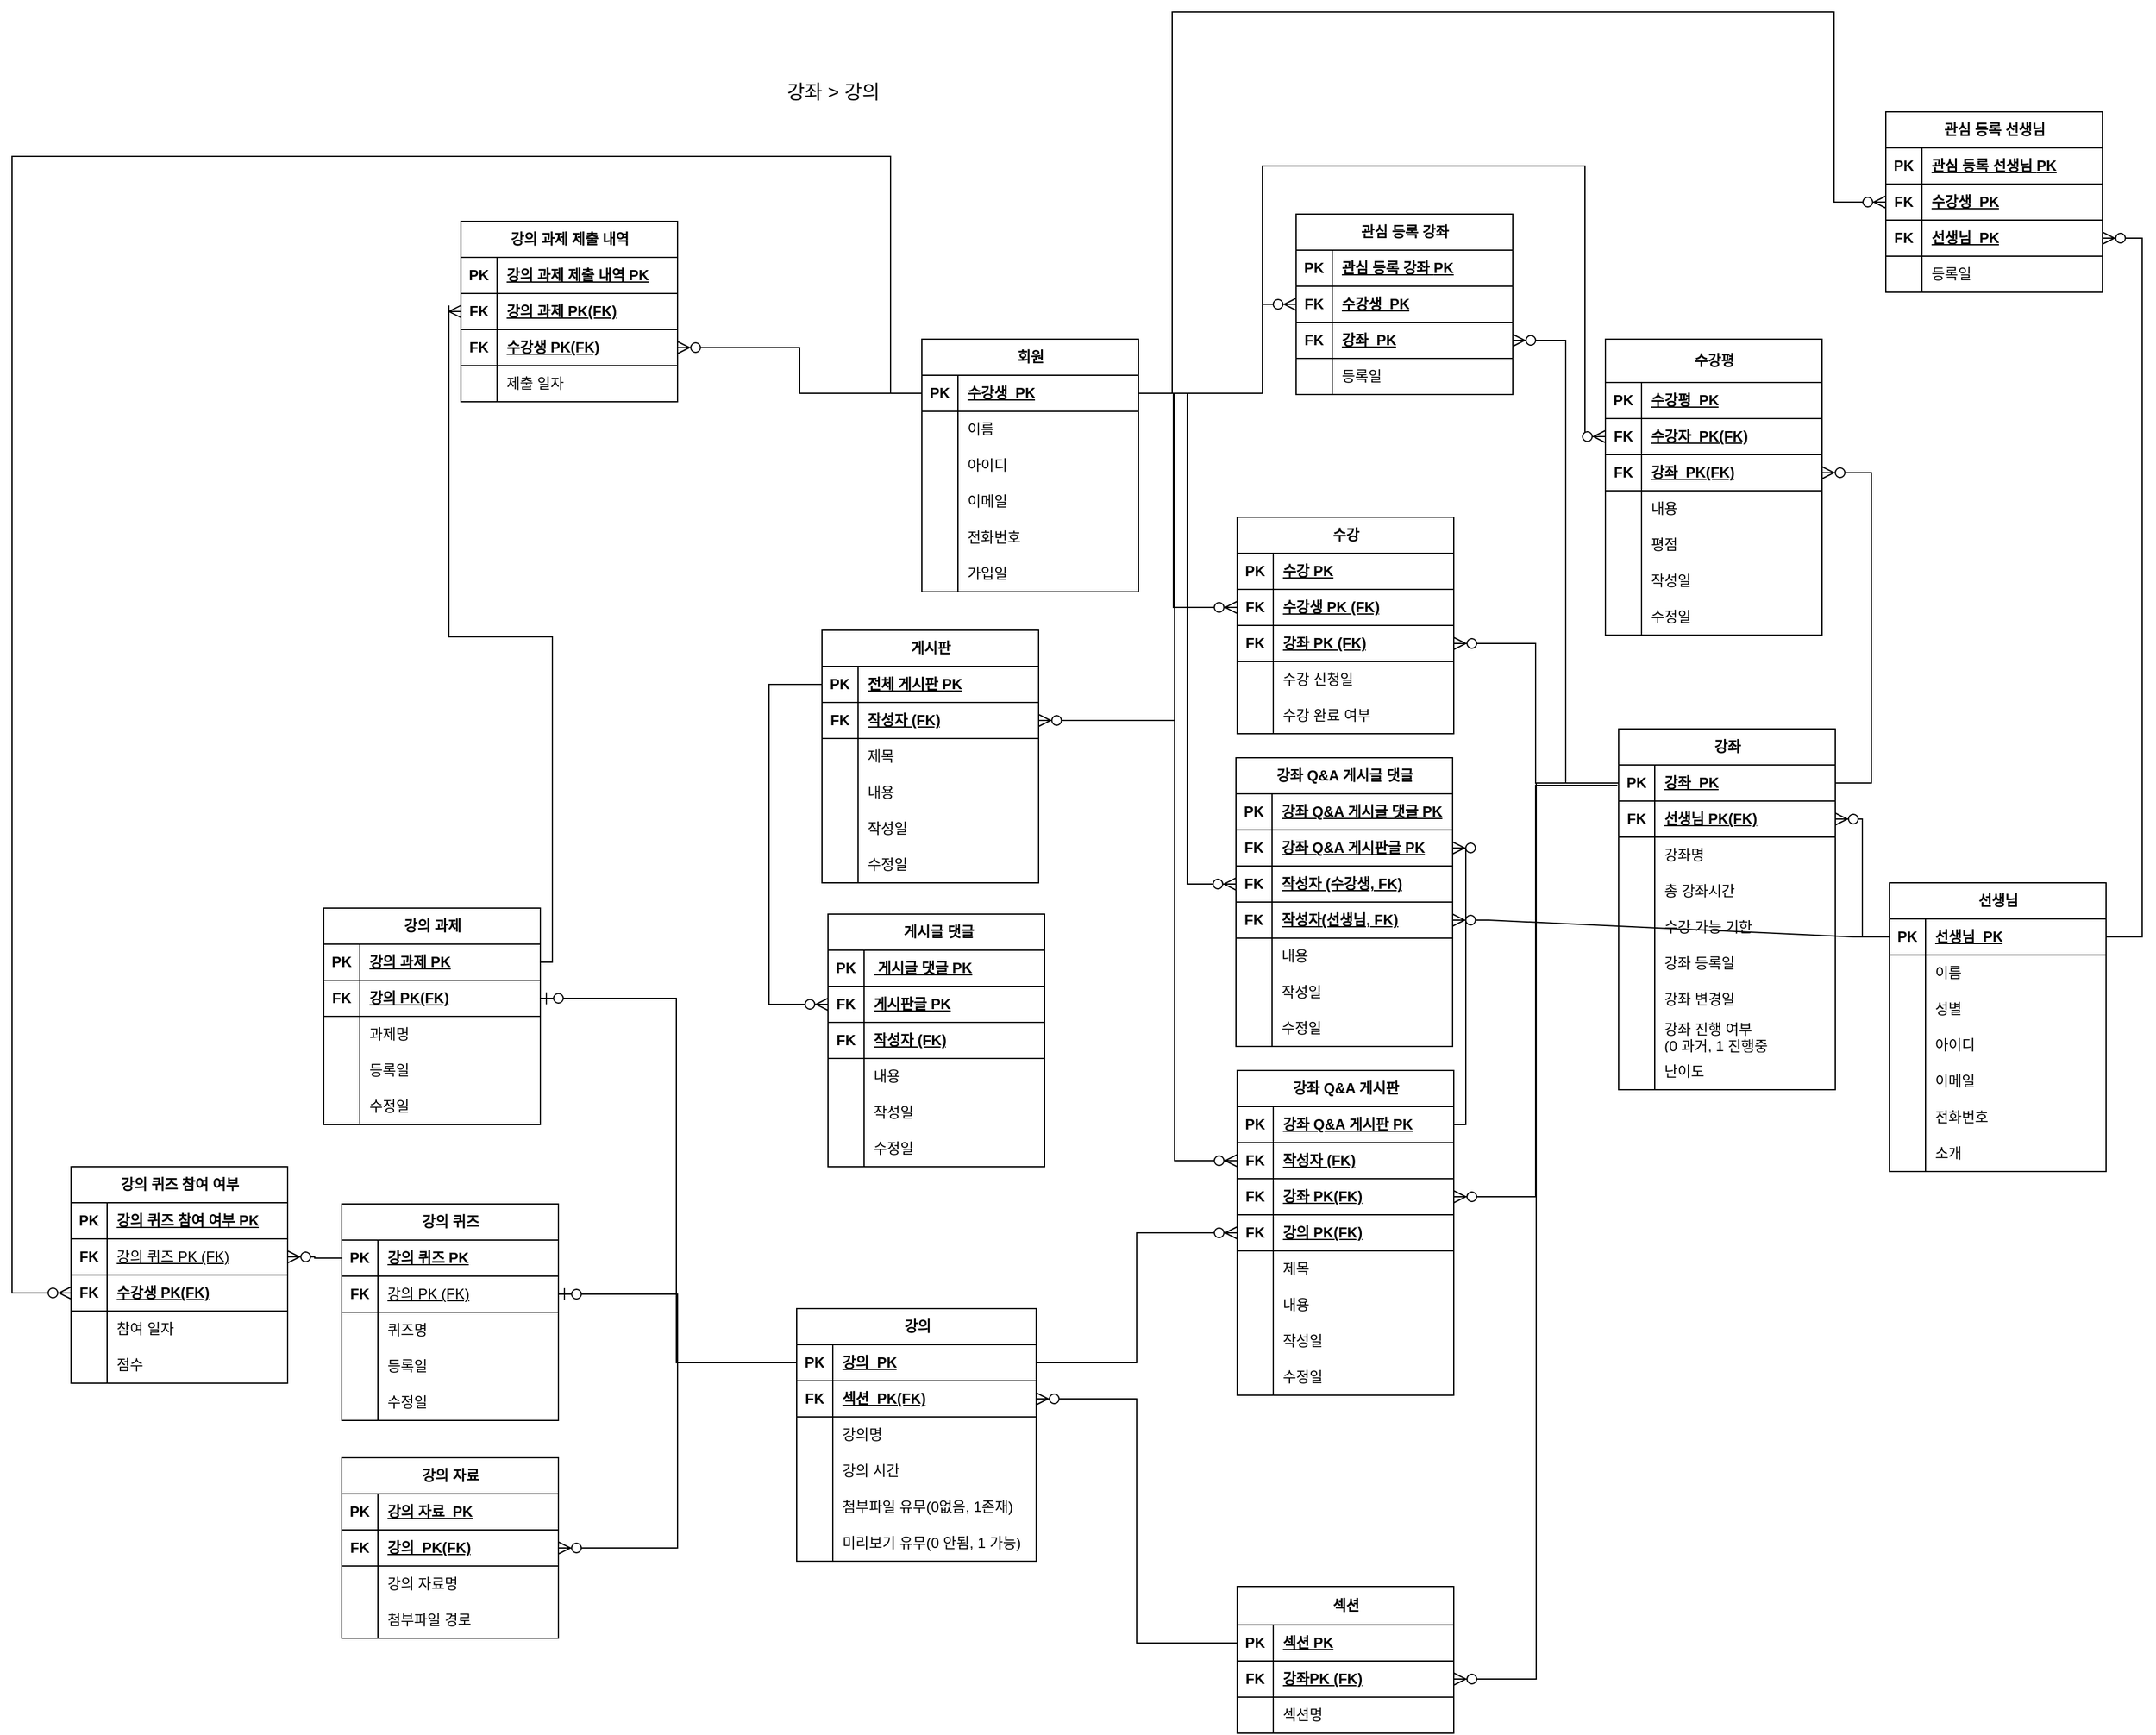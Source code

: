 <mxfile version="25.0.1">
  <diagram id="XUOv6qPq-gFHBNJ1OxnF" name="12/03 ERD 설계 팀플">
    <mxGraphModel dx="3310" dy="1967" grid="0" gridSize="10" guides="1" tooltips="1" connect="1" arrows="1" fold="1" page="0" pageScale="1" pageWidth="827" pageHeight="1169" math="0" shadow="0">
      <root>
        <mxCell id="0" />
        <mxCell id="1" parent="0" />
        <mxCell id="f3hXM8rYeM6XgpB1xE4f-1" value="선생님" style="shape=table;startSize=30;container=1;collapsible=1;childLayout=tableLayout;fixedRows=1;rowLines=0;fontStyle=1;align=center;resizeLast=1;html=1;" vertex="1" parent="1">
          <mxGeometry x="705" y="136" width="180" height="240" as="geometry" />
        </mxCell>
        <mxCell id="f3hXM8rYeM6XgpB1xE4f-2" value="" style="shape=tableRow;horizontal=0;startSize=0;swimlaneHead=0;swimlaneBody=0;fillColor=none;collapsible=0;dropTarget=0;points=[[0,0.5],[1,0.5]];portConstraint=eastwest;top=0;left=0;right=0;bottom=1;" vertex="1" parent="f3hXM8rYeM6XgpB1xE4f-1">
          <mxGeometry y="30" width="180" height="30" as="geometry" />
        </mxCell>
        <mxCell id="f3hXM8rYeM6XgpB1xE4f-3" value="PK" style="shape=partialRectangle;connectable=0;fillColor=none;top=0;left=0;bottom=0;right=0;fontStyle=1;overflow=hidden;whiteSpace=wrap;html=1;" vertex="1" parent="f3hXM8rYeM6XgpB1xE4f-2">
          <mxGeometry width="30" height="30" as="geometry">
            <mxRectangle width="30" height="30" as="alternateBounds" />
          </mxGeometry>
        </mxCell>
        <mxCell id="f3hXM8rYeM6XgpB1xE4f-4" value="&lt;span style=&quot;text-align: center; text-wrap-mode: nowrap;&quot;&gt;선생님_PK&lt;/span&gt;" style="shape=partialRectangle;connectable=0;fillColor=none;top=0;left=0;bottom=0;right=0;align=left;spacingLeft=6;fontStyle=5;overflow=hidden;whiteSpace=wrap;html=1;" vertex="1" parent="f3hXM8rYeM6XgpB1xE4f-2">
          <mxGeometry x="30" width="150" height="30" as="geometry">
            <mxRectangle width="150" height="30" as="alternateBounds" />
          </mxGeometry>
        </mxCell>
        <mxCell id="f3hXM8rYeM6XgpB1xE4f-5" value="" style="shape=tableRow;horizontal=0;startSize=0;swimlaneHead=0;swimlaneBody=0;fillColor=none;collapsible=0;dropTarget=0;points=[[0,0.5],[1,0.5]];portConstraint=eastwest;top=0;left=0;right=0;bottom=0;" vertex="1" parent="f3hXM8rYeM6XgpB1xE4f-1">
          <mxGeometry y="60" width="180" height="30" as="geometry" />
        </mxCell>
        <mxCell id="f3hXM8rYeM6XgpB1xE4f-6" value="" style="shape=partialRectangle;connectable=0;fillColor=none;top=0;left=0;bottom=0;right=0;editable=1;overflow=hidden;whiteSpace=wrap;html=1;" vertex="1" parent="f3hXM8rYeM6XgpB1xE4f-5">
          <mxGeometry width="30" height="30" as="geometry">
            <mxRectangle width="30" height="30" as="alternateBounds" />
          </mxGeometry>
        </mxCell>
        <mxCell id="f3hXM8rYeM6XgpB1xE4f-7" value="이름" style="shape=partialRectangle;connectable=0;fillColor=none;top=0;left=0;bottom=0;right=0;align=left;spacingLeft=6;overflow=hidden;whiteSpace=wrap;html=1;" vertex="1" parent="f3hXM8rYeM6XgpB1xE4f-5">
          <mxGeometry x="30" width="150" height="30" as="geometry">
            <mxRectangle width="150" height="30" as="alternateBounds" />
          </mxGeometry>
        </mxCell>
        <mxCell id="f3hXM8rYeM6XgpB1xE4f-8" value="" style="shape=tableRow;horizontal=0;startSize=0;swimlaneHead=0;swimlaneBody=0;fillColor=none;collapsible=0;dropTarget=0;points=[[0,0.5],[1,0.5]];portConstraint=eastwest;top=0;left=0;right=0;bottom=0;" vertex="1" parent="f3hXM8rYeM6XgpB1xE4f-1">
          <mxGeometry y="90" width="180" height="30" as="geometry" />
        </mxCell>
        <mxCell id="f3hXM8rYeM6XgpB1xE4f-9" value="" style="shape=partialRectangle;connectable=0;fillColor=none;top=0;left=0;bottom=0;right=0;editable=1;overflow=hidden;whiteSpace=wrap;html=1;" vertex="1" parent="f3hXM8rYeM6XgpB1xE4f-8">
          <mxGeometry width="30" height="30" as="geometry">
            <mxRectangle width="30" height="30" as="alternateBounds" />
          </mxGeometry>
        </mxCell>
        <mxCell id="f3hXM8rYeM6XgpB1xE4f-10" value="성별" style="shape=partialRectangle;connectable=0;fillColor=none;top=0;left=0;bottom=0;right=0;align=left;spacingLeft=6;overflow=hidden;whiteSpace=wrap;html=1;" vertex="1" parent="f3hXM8rYeM6XgpB1xE4f-8">
          <mxGeometry x="30" width="150" height="30" as="geometry">
            <mxRectangle width="150" height="30" as="alternateBounds" />
          </mxGeometry>
        </mxCell>
        <mxCell id="f3hXM8rYeM6XgpB1xE4f-11" value="" style="shape=tableRow;horizontal=0;startSize=0;swimlaneHead=0;swimlaneBody=0;fillColor=none;collapsible=0;dropTarget=0;points=[[0,0.5],[1,0.5]];portConstraint=eastwest;top=0;left=0;right=0;bottom=0;" vertex="1" parent="f3hXM8rYeM6XgpB1xE4f-1">
          <mxGeometry y="120" width="180" height="30" as="geometry" />
        </mxCell>
        <mxCell id="f3hXM8rYeM6XgpB1xE4f-12" value="" style="shape=partialRectangle;connectable=0;fillColor=none;top=0;left=0;bottom=0;right=0;editable=1;overflow=hidden;whiteSpace=wrap;html=1;" vertex="1" parent="f3hXM8rYeM6XgpB1xE4f-11">
          <mxGeometry width="30" height="30" as="geometry">
            <mxRectangle width="30" height="30" as="alternateBounds" />
          </mxGeometry>
        </mxCell>
        <mxCell id="f3hXM8rYeM6XgpB1xE4f-13" value="아이디" style="shape=partialRectangle;connectable=0;fillColor=none;top=0;left=0;bottom=0;right=0;align=left;spacingLeft=6;overflow=hidden;whiteSpace=wrap;html=1;" vertex="1" parent="f3hXM8rYeM6XgpB1xE4f-11">
          <mxGeometry x="30" width="150" height="30" as="geometry">
            <mxRectangle width="150" height="30" as="alternateBounds" />
          </mxGeometry>
        </mxCell>
        <mxCell id="f3hXM8rYeM6XgpB1xE4f-14" value="" style="shape=tableRow;horizontal=0;startSize=0;swimlaneHead=0;swimlaneBody=0;fillColor=none;collapsible=0;dropTarget=0;points=[[0,0.5],[1,0.5]];portConstraint=eastwest;top=0;left=0;right=0;bottom=0;" vertex="1" parent="f3hXM8rYeM6XgpB1xE4f-1">
          <mxGeometry y="150" width="180" height="30" as="geometry" />
        </mxCell>
        <mxCell id="f3hXM8rYeM6XgpB1xE4f-15" value="" style="shape=partialRectangle;connectable=0;fillColor=none;top=0;left=0;bottom=0;right=0;editable=1;overflow=hidden;whiteSpace=wrap;html=1;" vertex="1" parent="f3hXM8rYeM6XgpB1xE4f-14">
          <mxGeometry width="30" height="30" as="geometry">
            <mxRectangle width="30" height="30" as="alternateBounds" />
          </mxGeometry>
        </mxCell>
        <mxCell id="f3hXM8rYeM6XgpB1xE4f-16" value="이메일" style="shape=partialRectangle;connectable=0;fillColor=none;top=0;left=0;bottom=0;right=0;align=left;spacingLeft=6;overflow=hidden;whiteSpace=wrap;html=1;" vertex="1" parent="f3hXM8rYeM6XgpB1xE4f-14">
          <mxGeometry x="30" width="150" height="30" as="geometry">
            <mxRectangle width="150" height="30" as="alternateBounds" />
          </mxGeometry>
        </mxCell>
        <mxCell id="f3hXM8rYeM6XgpB1xE4f-17" value="" style="shape=tableRow;horizontal=0;startSize=0;swimlaneHead=0;swimlaneBody=0;fillColor=none;collapsible=0;dropTarget=0;points=[[0,0.5],[1,0.5]];portConstraint=eastwest;top=0;left=0;right=0;bottom=0;" vertex="1" parent="f3hXM8rYeM6XgpB1xE4f-1">
          <mxGeometry y="180" width="180" height="30" as="geometry" />
        </mxCell>
        <mxCell id="f3hXM8rYeM6XgpB1xE4f-18" value="" style="shape=partialRectangle;connectable=0;fillColor=none;top=0;left=0;bottom=0;right=0;editable=1;overflow=hidden;whiteSpace=wrap;html=1;" vertex="1" parent="f3hXM8rYeM6XgpB1xE4f-17">
          <mxGeometry width="30" height="30" as="geometry">
            <mxRectangle width="30" height="30" as="alternateBounds" />
          </mxGeometry>
        </mxCell>
        <mxCell id="f3hXM8rYeM6XgpB1xE4f-19" value="전화번호" style="shape=partialRectangle;connectable=0;fillColor=none;top=0;left=0;bottom=0;right=0;align=left;spacingLeft=6;overflow=hidden;whiteSpace=wrap;html=1;" vertex="1" parent="f3hXM8rYeM6XgpB1xE4f-17">
          <mxGeometry x="30" width="150" height="30" as="geometry">
            <mxRectangle width="150" height="30" as="alternateBounds" />
          </mxGeometry>
        </mxCell>
        <mxCell id="f3hXM8rYeM6XgpB1xE4f-20" value="" style="shape=tableRow;horizontal=0;startSize=0;swimlaneHead=0;swimlaneBody=0;fillColor=none;collapsible=0;dropTarget=0;points=[[0,0.5],[1,0.5]];portConstraint=eastwest;top=0;left=0;right=0;bottom=0;" vertex="1" parent="f3hXM8rYeM6XgpB1xE4f-1">
          <mxGeometry y="210" width="180" height="30" as="geometry" />
        </mxCell>
        <mxCell id="f3hXM8rYeM6XgpB1xE4f-21" value="" style="shape=partialRectangle;connectable=0;fillColor=none;top=0;left=0;bottom=0;right=0;editable=1;overflow=hidden;whiteSpace=wrap;html=1;" vertex="1" parent="f3hXM8rYeM6XgpB1xE4f-20">
          <mxGeometry width="30" height="30" as="geometry">
            <mxRectangle width="30" height="30" as="alternateBounds" />
          </mxGeometry>
        </mxCell>
        <mxCell id="f3hXM8rYeM6XgpB1xE4f-22" value="소개" style="shape=partialRectangle;connectable=0;fillColor=none;top=0;left=0;bottom=0;right=0;align=left;spacingLeft=6;overflow=hidden;whiteSpace=wrap;html=1;" vertex="1" parent="f3hXM8rYeM6XgpB1xE4f-20">
          <mxGeometry x="30" width="150" height="30" as="geometry">
            <mxRectangle width="150" height="30" as="alternateBounds" />
          </mxGeometry>
        </mxCell>
        <mxCell id="f3hXM8rYeM6XgpB1xE4f-23" value="강좌" style="shape=table;startSize=30;container=1;collapsible=1;childLayout=tableLayout;fixedRows=1;rowLines=0;fontStyle=1;align=center;resizeLast=1;html=1;" vertex="1" parent="1">
          <mxGeometry x="480" y="8" width="180" height="300" as="geometry" />
        </mxCell>
        <mxCell id="f3hXM8rYeM6XgpB1xE4f-24" value="" style="shape=tableRow;horizontal=0;startSize=0;swimlaneHead=0;swimlaneBody=0;fillColor=none;collapsible=0;dropTarget=0;points=[[0,0.5],[1,0.5]];portConstraint=eastwest;top=0;left=0;right=0;bottom=1;" vertex="1" parent="f3hXM8rYeM6XgpB1xE4f-23">
          <mxGeometry y="30" width="180" height="30" as="geometry" />
        </mxCell>
        <mxCell id="f3hXM8rYeM6XgpB1xE4f-25" value="PK" style="shape=partialRectangle;connectable=0;fillColor=none;top=0;left=0;bottom=0;right=0;fontStyle=1;overflow=hidden;whiteSpace=wrap;html=1;" vertex="1" parent="f3hXM8rYeM6XgpB1xE4f-24">
          <mxGeometry width="30" height="30" as="geometry">
            <mxRectangle width="30" height="30" as="alternateBounds" />
          </mxGeometry>
        </mxCell>
        <mxCell id="f3hXM8rYeM6XgpB1xE4f-26" value="강좌_PK" style="shape=partialRectangle;connectable=0;fillColor=none;top=0;left=0;bottom=0;right=0;align=left;spacingLeft=6;fontStyle=5;overflow=hidden;whiteSpace=wrap;html=1;" vertex="1" parent="f3hXM8rYeM6XgpB1xE4f-24">
          <mxGeometry x="30" width="150" height="30" as="geometry">
            <mxRectangle width="150" height="30" as="alternateBounds" />
          </mxGeometry>
        </mxCell>
        <mxCell id="f3hXM8rYeM6XgpB1xE4f-27" value="" style="shape=tableRow;horizontal=0;startSize=0;swimlaneHead=0;swimlaneBody=0;fillColor=none;collapsible=0;dropTarget=0;points=[[0,0.5],[1,0.5]];portConstraint=eastwest;top=0;left=0;right=0;bottom=1;" vertex="1" parent="f3hXM8rYeM6XgpB1xE4f-23">
          <mxGeometry y="60" width="180" height="30" as="geometry" />
        </mxCell>
        <mxCell id="f3hXM8rYeM6XgpB1xE4f-28" value="FK" style="shape=partialRectangle;connectable=0;fillColor=none;top=0;left=0;bottom=0;right=0;fontStyle=1;overflow=hidden;whiteSpace=wrap;html=1;" vertex="1" parent="f3hXM8rYeM6XgpB1xE4f-27">
          <mxGeometry width="30" height="30" as="geometry">
            <mxRectangle width="30" height="30" as="alternateBounds" />
          </mxGeometry>
        </mxCell>
        <mxCell id="f3hXM8rYeM6XgpB1xE4f-29" value="선생님 PK(FK)" style="shape=partialRectangle;connectable=0;fillColor=none;top=0;left=0;bottom=0;right=0;align=left;spacingLeft=6;fontStyle=5;overflow=hidden;whiteSpace=wrap;html=1;" vertex="1" parent="f3hXM8rYeM6XgpB1xE4f-27">
          <mxGeometry x="30" width="150" height="30" as="geometry">
            <mxRectangle width="150" height="30" as="alternateBounds" />
          </mxGeometry>
        </mxCell>
        <mxCell id="f3hXM8rYeM6XgpB1xE4f-30" value="" style="shape=tableRow;horizontal=0;startSize=0;swimlaneHead=0;swimlaneBody=0;fillColor=none;collapsible=0;dropTarget=0;points=[[0,0.5],[1,0.5]];portConstraint=eastwest;top=0;left=0;right=0;bottom=0;" vertex="1" parent="f3hXM8rYeM6XgpB1xE4f-23">
          <mxGeometry y="90" width="180" height="30" as="geometry" />
        </mxCell>
        <mxCell id="f3hXM8rYeM6XgpB1xE4f-31" value="" style="shape=partialRectangle;connectable=0;fillColor=none;top=0;left=0;bottom=0;right=0;editable=1;overflow=hidden;whiteSpace=wrap;html=1;" vertex="1" parent="f3hXM8rYeM6XgpB1xE4f-30">
          <mxGeometry width="30" height="30" as="geometry">
            <mxRectangle width="30" height="30" as="alternateBounds" />
          </mxGeometry>
        </mxCell>
        <mxCell id="f3hXM8rYeM6XgpB1xE4f-32" value="강좌명" style="shape=partialRectangle;connectable=0;fillColor=none;top=0;left=0;bottom=0;right=0;align=left;spacingLeft=6;overflow=hidden;whiteSpace=wrap;html=1;" vertex="1" parent="f3hXM8rYeM6XgpB1xE4f-30">
          <mxGeometry x="30" width="150" height="30" as="geometry">
            <mxRectangle width="150" height="30" as="alternateBounds" />
          </mxGeometry>
        </mxCell>
        <mxCell id="f3hXM8rYeM6XgpB1xE4f-33" value="" style="shape=tableRow;horizontal=0;startSize=0;swimlaneHead=0;swimlaneBody=0;fillColor=none;collapsible=0;dropTarget=0;points=[[0,0.5],[1,0.5]];portConstraint=eastwest;top=0;left=0;right=0;bottom=0;" vertex="1" parent="f3hXM8rYeM6XgpB1xE4f-23">
          <mxGeometry y="120" width="180" height="30" as="geometry" />
        </mxCell>
        <mxCell id="f3hXM8rYeM6XgpB1xE4f-34" value="" style="shape=partialRectangle;connectable=0;fillColor=none;top=0;left=0;bottom=0;right=0;editable=1;overflow=hidden;whiteSpace=wrap;html=1;" vertex="1" parent="f3hXM8rYeM6XgpB1xE4f-33">
          <mxGeometry width="30" height="30" as="geometry">
            <mxRectangle width="30" height="30" as="alternateBounds" />
          </mxGeometry>
        </mxCell>
        <mxCell id="f3hXM8rYeM6XgpB1xE4f-35" value="총 강좌시간" style="shape=partialRectangle;connectable=0;fillColor=none;top=0;left=0;bottom=0;right=0;align=left;spacingLeft=6;overflow=hidden;whiteSpace=wrap;html=1;" vertex="1" parent="f3hXM8rYeM6XgpB1xE4f-33">
          <mxGeometry x="30" width="150" height="30" as="geometry">
            <mxRectangle width="150" height="30" as="alternateBounds" />
          </mxGeometry>
        </mxCell>
        <mxCell id="f3hXM8rYeM6XgpB1xE4f-36" value="" style="shape=tableRow;horizontal=0;startSize=0;swimlaneHead=0;swimlaneBody=0;fillColor=none;collapsible=0;dropTarget=0;points=[[0,0.5],[1,0.5]];portConstraint=eastwest;top=0;left=0;right=0;bottom=0;" vertex="1" parent="f3hXM8rYeM6XgpB1xE4f-23">
          <mxGeometry y="150" width="180" height="30" as="geometry" />
        </mxCell>
        <mxCell id="f3hXM8rYeM6XgpB1xE4f-37" value="" style="shape=partialRectangle;connectable=0;fillColor=none;top=0;left=0;bottom=0;right=0;editable=1;overflow=hidden;whiteSpace=wrap;html=1;" vertex="1" parent="f3hXM8rYeM6XgpB1xE4f-36">
          <mxGeometry width="30" height="30" as="geometry">
            <mxRectangle width="30" height="30" as="alternateBounds" />
          </mxGeometry>
        </mxCell>
        <mxCell id="f3hXM8rYeM6XgpB1xE4f-38" value="수강 가능 기한" style="shape=partialRectangle;connectable=0;fillColor=none;top=0;left=0;bottom=0;right=0;align=left;spacingLeft=6;overflow=hidden;whiteSpace=wrap;html=1;" vertex="1" parent="f3hXM8rYeM6XgpB1xE4f-36">
          <mxGeometry x="30" width="150" height="30" as="geometry">
            <mxRectangle width="150" height="30" as="alternateBounds" />
          </mxGeometry>
        </mxCell>
        <mxCell id="f3hXM8rYeM6XgpB1xE4f-39" value="" style="shape=tableRow;horizontal=0;startSize=0;swimlaneHead=0;swimlaneBody=0;fillColor=none;collapsible=0;dropTarget=0;points=[[0,0.5],[1,0.5]];portConstraint=eastwest;top=0;left=0;right=0;bottom=0;" vertex="1" parent="f3hXM8rYeM6XgpB1xE4f-23">
          <mxGeometry y="180" width="180" height="30" as="geometry" />
        </mxCell>
        <mxCell id="f3hXM8rYeM6XgpB1xE4f-40" value="" style="shape=partialRectangle;connectable=0;fillColor=none;top=0;left=0;bottom=0;right=0;editable=1;overflow=hidden;whiteSpace=wrap;html=1;" vertex="1" parent="f3hXM8rYeM6XgpB1xE4f-39">
          <mxGeometry width="30" height="30" as="geometry">
            <mxRectangle width="30" height="30" as="alternateBounds" />
          </mxGeometry>
        </mxCell>
        <mxCell id="f3hXM8rYeM6XgpB1xE4f-41" value="강좌 등록일" style="shape=partialRectangle;connectable=0;fillColor=none;top=0;left=0;bottom=0;right=0;align=left;spacingLeft=6;overflow=hidden;whiteSpace=wrap;html=1;" vertex="1" parent="f3hXM8rYeM6XgpB1xE4f-39">
          <mxGeometry x="30" width="150" height="30" as="geometry">
            <mxRectangle width="150" height="30" as="alternateBounds" />
          </mxGeometry>
        </mxCell>
        <mxCell id="f3hXM8rYeM6XgpB1xE4f-42" style="shape=tableRow;horizontal=0;startSize=0;swimlaneHead=0;swimlaneBody=0;fillColor=none;collapsible=0;dropTarget=0;points=[[0,0.5],[1,0.5]];portConstraint=eastwest;top=0;left=0;right=0;bottom=0;" vertex="1" parent="f3hXM8rYeM6XgpB1xE4f-23">
          <mxGeometry y="210" width="180" height="30" as="geometry" />
        </mxCell>
        <mxCell id="f3hXM8rYeM6XgpB1xE4f-43" style="shape=partialRectangle;connectable=0;fillColor=none;top=0;left=0;bottom=0;right=0;editable=1;overflow=hidden;whiteSpace=wrap;html=1;" vertex="1" parent="f3hXM8rYeM6XgpB1xE4f-42">
          <mxGeometry width="30" height="30" as="geometry">
            <mxRectangle width="30" height="30" as="alternateBounds" />
          </mxGeometry>
        </mxCell>
        <mxCell id="f3hXM8rYeM6XgpB1xE4f-44" value="강좌 변경일" style="shape=partialRectangle;connectable=0;fillColor=none;top=0;left=0;bottom=0;right=0;align=left;spacingLeft=6;overflow=hidden;whiteSpace=wrap;html=1;" vertex="1" parent="f3hXM8rYeM6XgpB1xE4f-42">
          <mxGeometry x="30" width="150" height="30" as="geometry">
            <mxRectangle width="150" height="30" as="alternateBounds" />
          </mxGeometry>
        </mxCell>
        <mxCell id="f3hXM8rYeM6XgpB1xE4f-45" value="" style="shape=tableRow;horizontal=0;startSize=0;swimlaneHead=0;swimlaneBody=0;fillColor=none;collapsible=0;dropTarget=0;points=[[0,0.5],[1,0.5]];portConstraint=eastwest;top=0;left=0;right=0;bottom=0;" vertex="1" parent="f3hXM8rYeM6XgpB1xE4f-23">
          <mxGeometry y="240" width="180" height="30" as="geometry" />
        </mxCell>
        <mxCell id="f3hXM8rYeM6XgpB1xE4f-46" value="" style="shape=partialRectangle;connectable=0;fillColor=none;top=0;left=0;bottom=0;right=0;editable=1;overflow=hidden;whiteSpace=wrap;html=1;" vertex="1" parent="f3hXM8rYeM6XgpB1xE4f-45">
          <mxGeometry width="30" height="30" as="geometry">
            <mxRectangle width="30" height="30" as="alternateBounds" />
          </mxGeometry>
        </mxCell>
        <mxCell id="f3hXM8rYeM6XgpB1xE4f-47" value="강좌 진행 여부&lt;br&gt;(0 과거, 1 진행중" style="shape=partialRectangle;connectable=0;fillColor=none;top=0;left=0;bottom=0;right=0;align=left;spacingLeft=6;overflow=hidden;whiteSpace=wrap;html=1;" vertex="1" parent="f3hXM8rYeM6XgpB1xE4f-45">
          <mxGeometry x="30" width="150" height="30" as="geometry">
            <mxRectangle width="150" height="30" as="alternateBounds" />
          </mxGeometry>
        </mxCell>
        <mxCell id="f3hXM8rYeM6XgpB1xE4f-48" style="shape=tableRow;horizontal=0;startSize=0;swimlaneHead=0;swimlaneBody=0;fillColor=none;collapsible=0;dropTarget=0;points=[[0,0.5],[1,0.5]];portConstraint=eastwest;top=0;left=0;right=0;bottom=0;" vertex="1" parent="f3hXM8rYeM6XgpB1xE4f-23">
          <mxGeometry y="270" width="180" height="30" as="geometry" />
        </mxCell>
        <mxCell id="f3hXM8rYeM6XgpB1xE4f-49" value="&lt;span style=&quot;white-space: pre;&quot;&gt;&#x9;&lt;span style=&quot;white-space: pre;&quot;&gt;&#x9;&lt;/span&gt;난이도&lt;/span&gt;" style="shape=partialRectangle;connectable=0;fillColor=none;top=0;left=0;bottom=0;right=0;editable=1;overflow=hidden;whiteSpace=wrap;html=1;" vertex="1" parent="f3hXM8rYeM6XgpB1xE4f-48">
          <mxGeometry width="30" height="30" as="geometry">
            <mxRectangle width="30" height="30" as="alternateBounds" />
          </mxGeometry>
        </mxCell>
        <mxCell id="f3hXM8rYeM6XgpB1xE4f-50" value="난이도" style="shape=partialRectangle;connectable=0;fillColor=none;top=0;left=0;bottom=0;right=0;align=left;spacingLeft=6;overflow=hidden;whiteSpace=wrap;html=1;" vertex="1" parent="f3hXM8rYeM6XgpB1xE4f-48">
          <mxGeometry x="30" width="150" height="30" as="geometry">
            <mxRectangle width="150" height="30" as="alternateBounds" />
          </mxGeometry>
        </mxCell>
        <mxCell id="f3hXM8rYeM6XgpB1xE4f-51" value="" style="edgeStyle=orthogonalEdgeStyle;fontSize=12;html=1;endArrow=ERzeroToMany;endFill=1;rounded=0;startSize=8;endSize=8;" edge="1" parent="1" source="f3hXM8rYeM6XgpB1xE4f-2" target="f3hXM8rYeM6XgpB1xE4f-27">
          <mxGeometry width="100" height="100" relative="1" as="geometry">
            <mxPoint x="77" y="59" as="sourcePoint" />
            <mxPoint x="200" y="261" as="targetPoint" />
          </mxGeometry>
        </mxCell>
        <mxCell id="f3hXM8rYeM6XgpB1xE4f-52" value="회원" style="shape=table;startSize=30;container=1;collapsible=1;childLayout=tableLayout;fixedRows=1;rowLines=0;fontStyle=1;align=center;resizeLast=1;html=1;" vertex="1" parent="1">
          <mxGeometry x="-99" y="-316" width="180" height="210" as="geometry" />
        </mxCell>
        <mxCell id="f3hXM8rYeM6XgpB1xE4f-53" value="" style="shape=tableRow;horizontal=0;startSize=0;swimlaneHead=0;swimlaneBody=0;fillColor=none;collapsible=0;dropTarget=0;points=[[0,0.5],[1,0.5]];portConstraint=eastwest;top=0;left=0;right=0;bottom=1;" vertex="1" parent="f3hXM8rYeM6XgpB1xE4f-52">
          <mxGeometry y="30" width="180" height="30" as="geometry" />
        </mxCell>
        <mxCell id="f3hXM8rYeM6XgpB1xE4f-54" value="PK" style="shape=partialRectangle;connectable=0;fillColor=none;top=0;left=0;bottom=0;right=0;fontStyle=1;overflow=hidden;whiteSpace=wrap;html=1;" vertex="1" parent="f3hXM8rYeM6XgpB1xE4f-53">
          <mxGeometry width="30" height="30" as="geometry">
            <mxRectangle width="30" height="30" as="alternateBounds" />
          </mxGeometry>
        </mxCell>
        <mxCell id="f3hXM8rYeM6XgpB1xE4f-55" value="수강생_PK" style="shape=partialRectangle;connectable=0;fillColor=none;top=0;left=0;bottom=0;right=0;align=left;spacingLeft=6;fontStyle=5;overflow=hidden;whiteSpace=wrap;html=1;" vertex="1" parent="f3hXM8rYeM6XgpB1xE4f-53">
          <mxGeometry x="30" width="150" height="30" as="geometry">
            <mxRectangle width="150" height="30" as="alternateBounds" />
          </mxGeometry>
        </mxCell>
        <mxCell id="f3hXM8rYeM6XgpB1xE4f-56" value="" style="shape=tableRow;horizontal=0;startSize=0;swimlaneHead=0;swimlaneBody=0;fillColor=none;collapsible=0;dropTarget=0;points=[[0,0.5],[1,0.5]];portConstraint=eastwest;top=0;left=0;right=0;bottom=0;" vertex="1" parent="f3hXM8rYeM6XgpB1xE4f-52">
          <mxGeometry y="60" width="180" height="30" as="geometry" />
        </mxCell>
        <mxCell id="f3hXM8rYeM6XgpB1xE4f-57" value="" style="shape=partialRectangle;connectable=0;fillColor=none;top=0;left=0;bottom=0;right=0;editable=1;overflow=hidden;whiteSpace=wrap;html=1;" vertex="1" parent="f3hXM8rYeM6XgpB1xE4f-56">
          <mxGeometry width="30" height="30" as="geometry">
            <mxRectangle width="30" height="30" as="alternateBounds" />
          </mxGeometry>
        </mxCell>
        <mxCell id="f3hXM8rYeM6XgpB1xE4f-58" value="이름" style="shape=partialRectangle;connectable=0;fillColor=none;top=0;left=0;bottom=0;right=0;align=left;spacingLeft=6;overflow=hidden;whiteSpace=wrap;html=1;" vertex="1" parent="f3hXM8rYeM6XgpB1xE4f-56">
          <mxGeometry x="30" width="150" height="30" as="geometry">
            <mxRectangle width="150" height="30" as="alternateBounds" />
          </mxGeometry>
        </mxCell>
        <mxCell id="f3hXM8rYeM6XgpB1xE4f-59" value="" style="shape=tableRow;horizontal=0;startSize=0;swimlaneHead=0;swimlaneBody=0;fillColor=none;collapsible=0;dropTarget=0;points=[[0,0.5],[1,0.5]];portConstraint=eastwest;top=0;left=0;right=0;bottom=0;" vertex="1" parent="f3hXM8rYeM6XgpB1xE4f-52">
          <mxGeometry y="90" width="180" height="30" as="geometry" />
        </mxCell>
        <mxCell id="f3hXM8rYeM6XgpB1xE4f-60" value="" style="shape=partialRectangle;connectable=0;fillColor=none;top=0;left=0;bottom=0;right=0;editable=1;overflow=hidden;whiteSpace=wrap;html=1;" vertex="1" parent="f3hXM8rYeM6XgpB1xE4f-59">
          <mxGeometry width="30" height="30" as="geometry">
            <mxRectangle width="30" height="30" as="alternateBounds" />
          </mxGeometry>
        </mxCell>
        <mxCell id="f3hXM8rYeM6XgpB1xE4f-61" value="아이디" style="shape=partialRectangle;connectable=0;fillColor=none;top=0;left=0;bottom=0;right=0;align=left;spacingLeft=6;overflow=hidden;whiteSpace=wrap;html=1;" vertex="1" parent="f3hXM8rYeM6XgpB1xE4f-59">
          <mxGeometry x="30" width="150" height="30" as="geometry">
            <mxRectangle width="150" height="30" as="alternateBounds" />
          </mxGeometry>
        </mxCell>
        <mxCell id="f3hXM8rYeM6XgpB1xE4f-62" value="" style="shape=tableRow;horizontal=0;startSize=0;swimlaneHead=0;swimlaneBody=0;fillColor=none;collapsible=0;dropTarget=0;points=[[0,0.5],[1,0.5]];portConstraint=eastwest;top=0;left=0;right=0;bottom=0;" vertex="1" parent="f3hXM8rYeM6XgpB1xE4f-52">
          <mxGeometry y="120" width="180" height="30" as="geometry" />
        </mxCell>
        <mxCell id="f3hXM8rYeM6XgpB1xE4f-63" value="" style="shape=partialRectangle;connectable=0;fillColor=none;top=0;left=0;bottom=0;right=0;editable=1;overflow=hidden;whiteSpace=wrap;html=1;" vertex="1" parent="f3hXM8rYeM6XgpB1xE4f-62">
          <mxGeometry width="30" height="30" as="geometry">
            <mxRectangle width="30" height="30" as="alternateBounds" />
          </mxGeometry>
        </mxCell>
        <mxCell id="f3hXM8rYeM6XgpB1xE4f-64" value="이메일" style="shape=partialRectangle;connectable=0;fillColor=none;top=0;left=0;bottom=0;right=0;align=left;spacingLeft=6;overflow=hidden;whiteSpace=wrap;html=1;" vertex="1" parent="f3hXM8rYeM6XgpB1xE4f-62">
          <mxGeometry x="30" width="150" height="30" as="geometry">
            <mxRectangle width="150" height="30" as="alternateBounds" />
          </mxGeometry>
        </mxCell>
        <mxCell id="f3hXM8rYeM6XgpB1xE4f-65" value="" style="shape=tableRow;horizontal=0;startSize=0;swimlaneHead=0;swimlaneBody=0;fillColor=none;collapsible=0;dropTarget=0;points=[[0,0.5],[1,0.5]];portConstraint=eastwest;top=0;left=0;right=0;bottom=0;" vertex="1" parent="f3hXM8rYeM6XgpB1xE4f-52">
          <mxGeometry y="150" width="180" height="30" as="geometry" />
        </mxCell>
        <mxCell id="f3hXM8rYeM6XgpB1xE4f-66" value="" style="shape=partialRectangle;connectable=0;fillColor=none;top=0;left=0;bottom=0;right=0;editable=1;overflow=hidden;whiteSpace=wrap;html=1;" vertex="1" parent="f3hXM8rYeM6XgpB1xE4f-65">
          <mxGeometry width="30" height="30" as="geometry">
            <mxRectangle width="30" height="30" as="alternateBounds" />
          </mxGeometry>
        </mxCell>
        <mxCell id="f3hXM8rYeM6XgpB1xE4f-67" value="전화번호" style="shape=partialRectangle;connectable=0;fillColor=none;top=0;left=0;bottom=0;right=0;align=left;spacingLeft=6;overflow=hidden;whiteSpace=wrap;html=1;" vertex="1" parent="f3hXM8rYeM6XgpB1xE4f-65">
          <mxGeometry x="30" width="150" height="30" as="geometry">
            <mxRectangle width="150" height="30" as="alternateBounds" />
          </mxGeometry>
        </mxCell>
        <mxCell id="f3hXM8rYeM6XgpB1xE4f-68" value="" style="shape=tableRow;horizontal=0;startSize=0;swimlaneHead=0;swimlaneBody=0;fillColor=none;collapsible=0;dropTarget=0;points=[[0,0.5],[1,0.5]];portConstraint=eastwest;top=0;left=0;right=0;bottom=0;" vertex="1" parent="f3hXM8rYeM6XgpB1xE4f-52">
          <mxGeometry y="180" width="180" height="30" as="geometry" />
        </mxCell>
        <mxCell id="f3hXM8rYeM6XgpB1xE4f-69" value="" style="shape=partialRectangle;connectable=0;fillColor=none;top=0;left=0;bottom=0;right=0;editable=1;overflow=hidden;whiteSpace=wrap;html=1;" vertex="1" parent="f3hXM8rYeM6XgpB1xE4f-68">
          <mxGeometry width="30" height="30" as="geometry">
            <mxRectangle width="30" height="30" as="alternateBounds" />
          </mxGeometry>
        </mxCell>
        <mxCell id="f3hXM8rYeM6XgpB1xE4f-70" value="가입일" style="shape=partialRectangle;connectable=0;fillColor=none;top=0;left=0;bottom=0;right=0;align=left;spacingLeft=6;overflow=hidden;whiteSpace=wrap;html=1;" vertex="1" parent="f3hXM8rYeM6XgpB1xE4f-68">
          <mxGeometry x="30" width="150" height="30" as="geometry">
            <mxRectangle width="150" height="30" as="alternateBounds" />
          </mxGeometry>
        </mxCell>
        <mxCell id="f3hXM8rYeM6XgpB1xE4f-71" value="수강평" style="shape=table;startSize=36;container=1;collapsible=1;childLayout=tableLayout;fixedRows=1;rowLines=0;fontStyle=1;align=center;resizeLast=1;html=1;" vertex="1" parent="1">
          <mxGeometry x="469" y="-316" width="180" height="246" as="geometry" />
        </mxCell>
        <mxCell id="f3hXM8rYeM6XgpB1xE4f-72" value="" style="shape=tableRow;horizontal=0;startSize=0;swimlaneHead=0;swimlaneBody=0;fillColor=none;collapsible=0;dropTarget=0;points=[[0,0.5],[1,0.5]];portConstraint=eastwest;top=0;left=0;right=0;bottom=1;" vertex="1" parent="f3hXM8rYeM6XgpB1xE4f-71">
          <mxGeometry y="36" width="180" height="30" as="geometry" />
        </mxCell>
        <mxCell id="f3hXM8rYeM6XgpB1xE4f-73" value="PK" style="shape=partialRectangle;connectable=0;fillColor=none;top=0;left=0;bottom=0;right=0;fontStyle=1;overflow=hidden;whiteSpace=wrap;html=1;" vertex="1" parent="f3hXM8rYeM6XgpB1xE4f-72">
          <mxGeometry width="30" height="30" as="geometry">
            <mxRectangle width="30" height="30" as="alternateBounds" />
          </mxGeometry>
        </mxCell>
        <mxCell id="f3hXM8rYeM6XgpB1xE4f-74" value="수강평_PK" style="shape=partialRectangle;connectable=0;fillColor=none;top=0;left=0;bottom=0;right=0;align=left;spacingLeft=6;fontStyle=5;overflow=hidden;whiteSpace=wrap;html=1;" vertex="1" parent="f3hXM8rYeM6XgpB1xE4f-72">
          <mxGeometry x="30" width="150" height="30" as="geometry">
            <mxRectangle width="150" height="30" as="alternateBounds" />
          </mxGeometry>
        </mxCell>
        <mxCell id="f3hXM8rYeM6XgpB1xE4f-75" value="" style="shape=tableRow;horizontal=0;startSize=0;swimlaneHead=0;swimlaneBody=0;fillColor=none;collapsible=0;dropTarget=0;points=[[0,0.5],[1,0.5]];portConstraint=eastwest;top=0;left=0;right=0;bottom=1;" vertex="1" parent="f3hXM8rYeM6XgpB1xE4f-71">
          <mxGeometry y="66" width="180" height="30" as="geometry" />
        </mxCell>
        <mxCell id="f3hXM8rYeM6XgpB1xE4f-76" value="FK" style="shape=partialRectangle;connectable=0;fillColor=none;top=0;left=0;bottom=0;right=0;fontStyle=1;overflow=hidden;whiteSpace=wrap;html=1;" vertex="1" parent="f3hXM8rYeM6XgpB1xE4f-75">
          <mxGeometry width="30" height="30" as="geometry">
            <mxRectangle width="30" height="30" as="alternateBounds" />
          </mxGeometry>
        </mxCell>
        <mxCell id="f3hXM8rYeM6XgpB1xE4f-77" value="수강자_PK(FK)" style="shape=partialRectangle;connectable=0;fillColor=none;top=0;left=0;bottom=0;right=0;align=left;spacingLeft=6;fontStyle=5;overflow=hidden;whiteSpace=wrap;html=1;" vertex="1" parent="f3hXM8rYeM6XgpB1xE4f-75">
          <mxGeometry x="30" width="150" height="30" as="geometry">
            <mxRectangle width="150" height="30" as="alternateBounds" />
          </mxGeometry>
        </mxCell>
        <mxCell id="f3hXM8rYeM6XgpB1xE4f-78" value="" style="shape=tableRow;horizontal=0;startSize=0;swimlaneHead=0;swimlaneBody=0;fillColor=none;collapsible=0;dropTarget=0;points=[[0,0.5],[1,0.5]];portConstraint=eastwest;top=0;left=0;right=0;bottom=1;" vertex="1" parent="f3hXM8rYeM6XgpB1xE4f-71">
          <mxGeometry y="96" width="180" height="30" as="geometry" />
        </mxCell>
        <mxCell id="f3hXM8rYeM6XgpB1xE4f-79" value="FK" style="shape=partialRectangle;connectable=0;fillColor=none;top=0;left=0;bottom=0;right=0;fontStyle=1;overflow=hidden;whiteSpace=wrap;html=1;" vertex="1" parent="f3hXM8rYeM6XgpB1xE4f-78">
          <mxGeometry width="30" height="30" as="geometry">
            <mxRectangle width="30" height="30" as="alternateBounds" />
          </mxGeometry>
        </mxCell>
        <mxCell id="f3hXM8rYeM6XgpB1xE4f-80" value="강좌_PK(FK)" style="shape=partialRectangle;connectable=0;fillColor=none;top=0;left=0;bottom=0;right=0;align=left;spacingLeft=6;fontStyle=5;overflow=hidden;whiteSpace=wrap;html=1;" vertex="1" parent="f3hXM8rYeM6XgpB1xE4f-78">
          <mxGeometry x="30" width="150" height="30" as="geometry">
            <mxRectangle width="150" height="30" as="alternateBounds" />
          </mxGeometry>
        </mxCell>
        <mxCell id="f3hXM8rYeM6XgpB1xE4f-81" value="" style="shape=tableRow;horizontal=0;startSize=0;swimlaneHead=0;swimlaneBody=0;fillColor=none;collapsible=0;dropTarget=0;points=[[0,0.5],[1,0.5]];portConstraint=eastwest;top=0;left=0;right=0;bottom=0;" vertex="1" parent="f3hXM8rYeM6XgpB1xE4f-71">
          <mxGeometry y="126" width="180" height="30" as="geometry" />
        </mxCell>
        <mxCell id="f3hXM8rYeM6XgpB1xE4f-82" value="" style="shape=partialRectangle;connectable=0;fillColor=none;top=0;left=0;bottom=0;right=0;editable=1;overflow=hidden;whiteSpace=wrap;html=1;" vertex="1" parent="f3hXM8rYeM6XgpB1xE4f-81">
          <mxGeometry width="30" height="30" as="geometry">
            <mxRectangle width="30" height="30" as="alternateBounds" />
          </mxGeometry>
        </mxCell>
        <mxCell id="f3hXM8rYeM6XgpB1xE4f-83" value="내용" style="shape=partialRectangle;connectable=0;fillColor=none;top=0;left=0;bottom=0;right=0;align=left;spacingLeft=6;overflow=hidden;whiteSpace=wrap;html=1;" vertex="1" parent="f3hXM8rYeM6XgpB1xE4f-81">
          <mxGeometry x="30" width="150" height="30" as="geometry">
            <mxRectangle width="150" height="30" as="alternateBounds" />
          </mxGeometry>
        </mxCell>
        <mxCell id="f3hXM8rYeM6XgpB1xE4f-84" value="" style="shape=tableRow;horizontal=0;startSize=0;swimlaneHead=0;swimlaneBody=0;fillColor=none;collapsible=0;dropTarget=0;points=[[0,0.5],[1,0.5]];portConstraint=eastwest;top=0;left=0;right=0;bottom=0;" vertex="1" parent="f3hXM8rYeM6XgpB1xE4f-71">
          <mxGeometry y="156" width="180" height="30" as="geometry" />
        </mxCell>
        <mxCell id="f3hXM8rYeM6XgpB1xE4f-85" value="" style="shape=partialRectangle;connectable=0;fillColor=none;top=0;left=0;bottom=0;right=0;editable=1;overflow=hidden;whiteSpace=wrap;html=1;" vertex="1" parent="f3hXM8rYeM6XgpB1xE4f-84">
          <mxGeometry width="30" height="30" as="geometry">
            <mxRectangle width="30" height="30" as="alternateBounds" />
          </mxGeometry>
        </mxCell>
        <mxCell id="f3hXM8rYeM6XgpB1xE4f-86" value="평점" style="shape=partialRectangle;connectable=0;fillColor=none;top=0;left=0;bottom=0;right=0;align=left;spacingLeft=6;overflow=hidden;whiteSpace=wrap;html=1;" vertex="1" parent="f3hXM8rYeM6XgpB1xE4f-84">
          <mxGeometry x="30" width="150" height="30" as="geometry">
            <mxRectangle width="150" height="30" as="alternateBounds" />
          </mxGeometry>
        </mxCell>
        <mxCell id="f3hXM8rYeM6XgpB1xE4f-87" value="" style="shape=tableRow;horizontal=0;startSize=0;swimlaneHead=0;swimlaneBody=0;fillColor=none;collapsible=0;dropTarget=0;points=[[0,0.5],[1,0.5]];portConstraint=eastwest;top=0;left=0;right=0;bottom=0;" vertex="1" parent="f3hXM8rYeM6XgpB1xE4f-71">
          <mxGeometry y="186" width="180" height="30" as="geometry" />
        </mxCell>
        <mxCell id="f3hXM8rYeM6XgpB1xE4f-88" value="" style="shape=partialRectangle;connectable=0;fillColor=none;top=0;left=0;bottom=0;right=0;editable=1;overflow=hidden;whiteSpace=wrap;html=1;" vertex="1" parent="f3hXM8rYeM6XgpB1xE4f-87">
          <mxGeometry width="30" height="30" as="geometry">
            <mxRectangle width="30" height="30" as="alternateBounds" />
          </mxGeometry>
        </mxCell>
        <mxCell id="f3hXM8rYeM6XgpB1xE4f-89" value="작성일" style="shape=partialRectangle;connectable=0;fillColor=none;top=0;left=0;bottom=0;right=0;align=left;spacingLeft=6;overflow=hidden;whiteSpace=wrap;html=1;" vertex="1" parent="f3hXM8rYeM6XgpB1xE4f-87">
          <mxGeometry x="30" width="150" height="30" as="geometry">
            <mxRectangle width="150" height="30" as="alternateBounds" />
          </mxGeometry>
        </mxCell>
        <mxCell id="f3hXM8rYeM6XgpB1xE4f-90" value="" style="shape=tableRow;horizontal=0;startSize=0;swimlaneHead=0;swimlaneBody=0;fillColor=none;collapsible=0;dropTarget=0;points=[[0,0.5],[1,0.5]];portConstraint=eastwest;top=0;left=0;right=0;bottom=0;" vertex="1" parent="f3hXM8rYeM6XgpB1xE4f-71">
          <mxGeometry y="216" width="180" height="30" as="geometry" />
        </mxCell>
        <mxCell id="f3hXM8rYeM6XgpB1xE4f-91" value="" style="shape=partialRectangle;connectable=0;fillColor=none;top=0;left=0;bottom=0;right=0;editable=1;overflow=hidden;whiteSpace=wrap;html=1;" vertex="1" parent="f3hXM8rYeM6XgpB1xE4f-90">
          <mxGeometry width="30" height="30" as="geometry">
            <mxRectangle width="30" height="30" as="alternateBounds" />
          </mxGeometry>
        </mxCell>
        <mxCell id="f3hXM8rYeM6XgpB1xE4f-92" value="수정일" style="shape=partialRectangle;connectable=0;fillColor=none;top=0;left=0;bottom=0;right=0;align=left;spacingLeft=6;overflow=hidden;whiteSpace=wrap;html=1;" vertex="1" parent="f3hXM8rYeM6XgpB1xE4f-90">
          <mxGeometry x="30" width="150" height="30" as="geometry">
            <mxRectangle width="150" height="30" as="alternateBounds" />
          </mxGeometry>
        </mxCell>
        <mxCell id="f3hXM8rYeM6XgpB1xE4f-93" value="" style="edgeStyle=orthogonalEdgeStyle;fontSize=12;html=1;endArrow=ERzeroToMany;endFill=1;rounded=0;startSize=8;endSize=8;" edge="1" parent="1" source="f3hXM8rYeM6XgpB1xE4f-53" target="f3hXM8rYeM6XgpB1xE4f-75">
          <mxGeometry width="100" height="100" relative="1" as="geometry">
            <mxPoint x="139" y="52" as="sourcePoint" />
            <mxPoint x="237" y="-294" as="targetPoint" />
            <Array as="points">
              <mxPoint x="184" y="-271" />
              <mxPoint x="184" y="-460" />
              <mxPoint x="452" y="-460" />
              <mxPoint x="452" y="-235" />
            </Array>
          </mxGeometry>
        </mxCell>
        <mxCell id="f3hXM8rYeM6XgpB1xE4f-94" value="" style="edgeStyle=entityRelationEdgeStyle;fontSize=12;html=1;endArrow=ERzeroToMany;endFill=1;rounded=0;startSize=8;endSize=8;curved=0;" edge="1" parent="1" source="f3hXM8rYeM6XgpB1xE4f-24" target="f3hXM8rYeM6XgpB1xE4f-78">
          <mxGeometry width="100" height="100" relative="1" as="geometry">
            <mxPoint x="91" y="420" as="sourcePoint" />
            <mxPoint x="377" y="-211" as="targetPoint" />
            <Array as="points">
              <mxPoint x="369" y="-210" />
            </Array>
          </mxGeometry>
        </mxCell>
        <mxCell id="f3hXM8rYeM6XgpB1xE4f-95" value="강의 자료" style="shape=table;startSize=30;container=1;collapsible=1;childLayout=tableLayout;fixedRows=1;rowLines=0;fontStyle=1;align=center;resizeLast=1;html=1;" vertex="1" parent="1">
          <mxGeometry x="-581" y="614" width="180" height="150" as="geometry" />
        </mxCell>
        <mxCell id="f3hXM8rYeM6XgpB1xE4f-96" value="" style="shape=tableRow;horizontal=0;startSize=0;swimlaneHead=0;swimlaneBody=0;fillColor=none;collapsible=0;dropTarget=0;points=[[0,0.5],[1,0.5]];portConstraint=eastwest;top=0;left=0;right=0;bottom=1;" vertex="1" parent="f3hXM8rYeM6XgpB1xE4f-95">
          <mxGeometry y="30" width="180" height="30" as="geometry" />
        </mxCell>
        <mxCell id="f3hXM8rYeM6XgpB1xE4f-97" value="PK" style="shape=partialRectangle;connectable=0;fillColor=none;top=0;left=0;bottom=0;right=0;fontStyle=1;overflow=hidden;whiteSpace=wrap;html=1;" vertex="1" parent="f3hXM8rYeM6XgpB1xE4f-96">
          <mxGeometry width="30" height="30" as="geometry">
            <mxRectangle width="30" height="30" as="alternateBounds" />
          </mxGeometry>
        </mxCell>
        <mxCell id="f3hXM8rYeM6XgpB1xE4f-98" value="강의 자료_PK" style="shape=partialRectangle;connectable=0;fillColor=none;top=0;left=0;bottom=0;right=0;align=left;spacingLeft=6;fontStyle=5;overflow=hidden;whiteSpace=wrap;html=1;" vertex="1" parent="f3hXM8rYeM6XgpB1xE4f-96">
          <mxGeometry x="30" width="150" height="30" as="geometry">
            <mxRectangle width="150" height="30" as="alternateBounds" />
          </mxGeometry>
        </mxCell>
        <mxCell id="f3hXM8rYeM6XgpB1xE4f-99" value="" style="shape=tableRow;horizontal=0;startSize=0;swimlaneHead=0;swimlaneBody=0;fillColor=none;collapsible=0;dropTarget=0;points=[[0,0.5],[1,0.5]];portConstraint=eastwest;top=0;left=0;right=0;bottom=1;" vertex="1" parent="f3hXM8rYeM6XgpB1xE4f-95">
          <mxGeometry y="60" width="180" height="30" as="geometry" />
        </mxCell>
        <mxCell id="f3hXM8rYeM6XgpB1xE4f-100" value="FK" style="shape=partialRectangle;connectable=0;fillColor=none;top=0;left=0;bottom=0;right=0;fontStyle=1;overflow=hidden;whiteSpace=wrap;html=1;" vertex="1" parent="f3hXM8rYeM6XgpB1xE4f-99">
          <mxGeometry width="30" height="30" as="geometry">
            <mxRectangle width="30" height="30" as="alternateBounds" />
          </mxGeometry>
        </mxCell>
        <mxCell id="f3hXM8rYeM6XgpB1xE4f-101" value="강의_PK(FK)" style="shape=partialRectangle;connectable=0;fillColor=none;top=0;left=0;bottom=0;right=0;align=left;spacingLeft=6;fontStyle=5;overflow=hidden;whiteSpace=wrap;html=1;" vertex="1" parent="f3hXM8rYeM6XgpB1xE4f-99">
          <mxGeometry x="30" width="150" height="30" as="geometry">
            <mxRectangle width="150" height="30" as="alternateBounds" />
          </mxGeometry>
        </mxCell>
        <mxCell id="f3hXM8rYeM6XgpB1xE4f-102" value="" style="shape=tableRow;horizontal=0;startSize=0;swimlaneHead=0;swimlaneBody=0;fillColor=none;collapsible=0;dropTarget=0;points=[[0,0.5],[1,0.5]];portConstraint=eastwest;top=0;left=0;right=0;bottom=0;" vertex="1" parent="f3hXM8rYeM6XgpB1xE4f-95">
          <mxGeometry y="90" width="180" height="30" as="geometry" />
        </mxCell>
        <mxCell id="f3hXM8rYeM6XgpB1xE4f-103" value="" style="shape=partialRectangle;connectable=0;fillColor=none;top=0;left=0;bottom=0;right=0;editable=1;overflow=hidden;whiteSpace=wrap;html=1;" vertex="1" parent="f3hXM8rYeM6XgpB1xE4f-102">
          <mxGeometry width="30" height="30" as="geometry">
            <mxRectangle width="30" height="30" as="alternateBounds" />
          </mxGeometry>
        </mxCell>
        <mxCell id="f3hXM8rYeM6XgpB1xE4f-104" value="강의 자료명" style="shape=partialRectangle;connectable=0;fillColor=none;top=0;left=0;bottom=0;right=0;align=left;spacingLeft=6;overflow=hidden;whiteSpace=wrap;html=1;" vertex="1" parent="f3hXM8rYeM6XgpB1xE4f-102">
          <mxGeometry x="30" width="150" height="30" as="geometry">
            <mxRectangle width="150" height="30" as="alternateBounds" />
          </mxGeometry>
        </mxCell>
        <mxCell id="f3hXM8rYeM6XgpB1xE4f-105" value="" style="shape=tableRow;horizontal=0;startSize=0;swimlaneHead=0;swimlaneBody=0;fillColor=none;collapsible=0;dropTarget=0;points=[[0,0.5],[1,0.5]];portConstraint=eastwest;top=0;left=0;right=0;bottom=0;" vertex="1" parent="f3hXM8rYeM6XgpB1xE4f-95">
          <mxGeometry y="120" width="180" height="30" as="geometry" />
        </mxCell>
        <mxCell id="f3hXM8rYeM6XgpB1xE4f-106" value="" style="shape=partialRectangle;connectable=0;fillColor=none;top=0;left=0;bottom=0;right=0;editable=1;overflow=hidden;whiteSpace=wrap;html=1;" vertex="1" parent="f3hXM8rYeM6XgpB1xE4f-105">
          <mxGeometry width="30" height="30" as="geometry">
            <mxRectangle width="30" height="30" as="alternateBounds" />
          </mxGeometry>
        </mxCell>
        <mxCell id="f3hXM8rYeM6XgpB1xE4f-107" value="첨부파일 경로" style="shape=partialRectangle;connectable=0;fillColor=none;top=0;left=0;bottom=0;right=0;align=left;spacingLeft=6;overflow=hidden;whiteSpace=wrap;html=1;" vertex="1" parent="f3hXM8rYeM6XgpB1xE4f-105">
          <mxGeometry x="30" width="150" height="30" as="geometry">
            <mxRectangle width="150" height="30" as="alternateBounds" />
          </mxGeometry>
        </mxCell>
        <mxCell id="f3hXM8rYeM6XgpB1xE4f-108" value="" style="edgeStyle=orthogonalEdgeStyle;fontSize=12;html=1;endArrow=ERzeroToMany;endFill=1;rounded=0;startSize=8;endSize=8;" edge="1" parent="1" source="f3hXM8rYeM6XgpB1xE4f-110" target="f3hXM8rYeM6XgpB1xE4f-99">
          <mxGeometry width="100" height="100" relative="1" as="geometry">
            <mxPoint x="709" y="632" as="sourcePoint" />
            <mxPoint x="809" y="532" as="targetPoint" />
            <Array as="points">
              <mxPoint x="-302" y="535" />
              <mxPoint x="-302" y="689" />
            </Array>
          </mxGeometry>
        </mxCell>
        <mxCell id="f3hXM8rYeM6XgpB1xE4f-109" value="강의" style="shape=table;startSize=30;container=1;collapsible=1;childLayout=tableLayout;fixedRows=1;rowLines=0;fontStyle=1;align=center;resizeLast=1;html=1;" vertex="1" parent="1">
          <mxGeometry x="-203" y="490" width="199" height="210" as="geometry" />
        </mxCell>
        <mxCell id="f3hXM8rYeM6XgpB1xE4f-110" value="" style="shape=tableRow;horizontal=0;startSize=0;swimlaneHead=0;swimlaneBody=0;fillColor=none;collapsible=0;dropTarget=0;points=[[0,0.5],[1,0.5]];portConstraint=eastwest;top=0;left=0;right=0;bottom=1;" vertex="1" parent="f3hXM8rYeM6XgpB1xE4f-109">
          <mxGeometry y="30" width="199" height="30" as="geometry" />
        </mxCell>
        <mxCell id="f3hXM8rYeM6XgpB1xE4f-111" value="PK" style="shape=partialRectangle;connectable=0;fillColor=none;top=0;left=0;bottom=0;right=0;fontStyle=1;overflow=hidden;whiteSpace=wrap;html=1;" vertex="1" parent="f3hXM8rYeM6XgpB1xE4f-110">
          <mxGeometry width="30" height="30" as="geometry">
            <mxRectangle width="30" height="30" as="alternateBounds" />
          </mxGeometry>
        </mxCell>
        <mxCell id="f3hXM8rYeM6XgpB1xE4f-112" value="강의_PK" style="shape=partialRectangle;connectable=0;fillColor=none;top=0;left=0;bottom=0;right=0;align=left;spacingLeft=6;fontStyle=5;overflow=hidden;whiteSpace=wrap;html=1;" vertex="1" parent="f3hXM8rYeM6XgpB1xE4f-110">
          <mxGeometry x="30" width="169" height="30" as="geometry">
            <mxRectangle width="169" height="30" as="alternateBounds" />
          </mxGeometry>
        </mxCell>
        <mxCell id="f3hXM8rYeM6XgpB1xE4f-113" value="" style="shape=tableRow;horizontal=0;startSize=0;swimlaneHead=0;swimlaneBody=0;fillColor=none;collapsible=0;dropTarget=0;points=[[0,0.5],[1,0.5]];portConstraint=eastwest;top=0;left=0;right=0;bottom=1;" vertex="1" parent="f3hXM8rYeM6XgpB1xE4f-109">
          <mxGeometry y="60" width="199" height="30" as="geometry" />
        </mxCell>
        <mxCell id="f3hXM8rYeM6XgpB1xE4f-114" value="FK" style="shape=partialRectangle;connectable=0;fillColor=none;top=0;left=0;bottom=0;right=0;fontStyle=1;overflow=hidden;whiteSpace=wrap;html=1;" vertex="1" parent="f3hXM8rYeM6XgpB1xE4f-113">
          <mxGeometry width="30" height="30" as="geometry">
            <mxRectangle width="30" height="30" as="alternateBounds" />
          </mxGeometry>
        </mxCell>
        <mxCell id="f3hXM8rYeM6XgpB1xE4f-115" value="섹션_PK(FK)" style="shape=partialRectangle;connectable=0;fillColor=none;top=0;left=0;bottom=0;right=0;align=left;spacingLeft=6;fontStyle=5;overflow=hidden;whiteSpace=wrap;html=1;" vertex="1" parent="f3hXM8rYeM6XgpB1xE4f-113">
          <mxGeometry x="30" width="169" height="30" as="geometry">
            <mxRectangle width="169" height="30" as="alternateBounds" />
          </mxGeometry>
        </mxCell>
        <mxCell id="f3hXM8rYeM6XgpB1xE4f-116" value="" style="shape=tableRow;horizontal=0;startSize=0;swimlaneHead=0;swimlaneBody=0;fillColor=none;collapsible=0;dropTarget=0;points=[[0,0.5],[1,0.5]];portConstraint=eastwest;top=0;left=0;right=0;bottom=0;" vertex="1" parent="f3hXM8rYeM6XgpB1xE4f-109">
          <mxGeometry y="90" width="199" height="30" as="geometry" />
        </mxCell>
        <mxCell id="f3hXM8rYeM6XgpB1xE4f-117" value="" style="shape=partialRectangle;connectable=0;fillColor=none;top=0;left=0;bottom=0;right=0;editable=1;overflow=hidden;whiteSpace=wrap;html=1;" vertex="1" parent="f3hXM8rYeM6XgpB1xE4f-116">
          <mxGeometry width="30" height="30" as="geometry">
            <mxRectangle width="30" height="30" as="alternateBounds" />
          </mxGeometry>
        </mxCell>
        <mxCell id="f3hXM8rYeM6XgpB1xE4f-118" value="강의명" style="shape=partialRectangle;connectable=0;fillColor=none;top=0;left=0;bottom=0;right=0;align=left;spacingLeft=6;overflow=hidden;whiteSpace=wrap;html=1;" vertex="1" parent="f3hXM8rYeM6XgpB1xE4f-116">
          <mxGeometry x="30" width="169" height="30" as="geometry">
            <mxRectangle width="169" height="30" as="alternateBounds" />
          </mxGeometry>
        </mxCell>
        <mxCell id="f3hXM8rYeM6XgpB1xE4f-119" value="" style="shape=tableRow;horizontal=0;startSize=0;swimlaneHead=0;swimlaneBody=0;fillColor=none;collapsible=0;dropTarget=0;points=[[0,0.5],[1,0.5]];portConstraint=eastwest;top=0;left=0;right=0;bottom=0;" vertex="1" parent="f3hXM8rYeM6XgpB1xE4f-109">
          <mxGeometry y="120" width="199" height="30" as="geometry" />
        </mxCell>
        <mxCell id="f3hXM8rYeM6XgpB1xE4f-120" value="" style="shape=partialRectangle;connectable=0;fillColor=none;top=0;left=0;bottom=0;right=0;editable=1;overflow=hidden;whiteSpace=wrap;html=1;" vertex="1" parent="f3hXM8rYeM6XgpB1xE4f-119">
          <mxGeometry width="30" height="30" as="geometry">
            <mxRectangle width="30" height="30" as="alternateBounds" />
          </mxGeometry>
        </mxCell>
        <mxCell id="f3hXM8rYeM6XgpB1xE4f-121" value="강의 시간" style="shape=partialRectangle;connectable=0;fillColor=none;top=0;left=0;bottom=0;right=0;align=left;spacingLeft=6;overflow=hidden;whiteSpace=wrap;html=1;" vertex="1" parent="f3hXM8rYeM6XgpB1xE4f-119">
          <mxGeometry x="30" width="169" height="30" as="geometry">
            <mxRectangle width="169" height="30" as="alternateBounds" />
          </mxGeometry>
        </mxCell>
        <mxCell id="f3hXM8rYeM6XgpB1xE4f-122" value="" style="shape=tableRow;horizontal=0;startSize=0;swimlaneHead=0;swimlaneBody=0;fillColor=none;collapsible=0;dropTarget=0;points=[[0,0.5],[1,0.5]];portConstraint=eastwest;top=0;left=0;right=0;bottom=0;" vertex="1" parent="f3hXM8rYeM6XgpB1xE4f-109">
          <mxGeometry y="150" width="199" height="30" as="geometry" />
        </mxCell>
        <mxCell id="f3hXM8rYeM6XgpB1xE4f-123" value="" style="shape=partialRectangle;connectable=0;fillColor=none;top=0;left=0;bottom=0;right=0;editable=1;overflow=hidden;whiteSpace=wrap;html=1;" vertex="1" parent="f3hXM8rYeM6XgpB1xE4f-122">
          <mxGeometry width="30" height="30" as="geometry">
            <mxRectangle width="30" height="30" as="alternateBounds" />
          </mxGeometry>
        </mxCell>
        <mxCell id="f3hXM8rYeM6XgpB1xE4f-124" value="첨부파일 유무(0없음, 1존재)" style="shape=partialRectangle;connectable=0;fillColor=none;top=0;left=0;bottom=0;right=0;align=left;spacingLeft=6;overflow=hidden;whiteSpace=wrap;html=1;" vertex="1" parent="f3hXM8rYeM6XgpB1xE4f-122">
          <mxGeometry x="30" width="169" height="30" as="geometry">
            <mxRectangle width="169" height="30" as="alternateBounds" />
          </mxGeometry>
        </mxCell>
        <mxCell id="f3hXM8rYeM6XgpB1xE4f-125" style="shape=tableRow;horizontal=0;startSize=0;swimlaneHead=0;swimlaneBody=0;fillColor=none;collapsible=0;dropTarget=0;points=[[0,0.5],[1,0.5]];portConstraint=eastwest;top=0;left=0;right=0;bottom=0;" vertex="1" parent="f3hXM8rYeM6XgpB1xE4f-109">
          <mxGeometry y="180" width="199" height="30" as="geometry" />
        </mxCell>
        <mxCell id="f3hXM8rYeM6XgpB1xE4f-126" style="shape=partialRectangle;connectable=0;fillColor=none;top=0;left=0;bottom=0;right=0;editable=1;overflow=hidden;whiteSpace=wrap;html=1;" vertex="1" parent="f3hXM8rYeM6XgpB1xE4f-125">
          <mxGeometry width="30" height="30" as="geometry">
            <mxRectangle width="30" height="30" as="alternateBounds" />
          </mxGeometry>
        </mxCell>
        <mxCell id="f3hXM8rYeM6XgpB1xE4f-127" value="미리보기 유무(0 안됨, 1 가능)" style="shape=partialRectangle;connectable=0;fillColor=none;top=0;left=0;bottom=0;right=0;align=left;spacingLeft=6;overflow=hidden;whiteSpace=wrap;html=1;" vertex="1" parent="f3hXM8rYeM6XgpB1xE4f-125">
          <mxGeometry x="30" width="169" height="30" as="geometry">
            <mxRectangle width="169" height="30" as="alternateBounds" />
          </mxGeometry>
        </mxCell>
        <mxCell id="f3hXM8rYeM6XgpB1xE4f-128" value="" style="edgeStyle=orthogonalEdgeStyle;fontSize=12;html=1;endArrow=ERzeroToMany;endFill=1;rounded=0;startSize=8;endSize=8;" edge="1" parent="1" source="f3hXM8rYeM6XgpB1xE4f-24" target="f3hXM8rYeM6XgpB1xE4f-166">
          <mxGeometry width="100" height="100" relative="1" as="geometry">
            <mxPoint x="223" y="641" as="sourcePoint" />
            <mxPoint x="323" y="541" as="targetPoint" />
          </mxGeometry>
        </mxCell>
        <mxCell id="f3hXM8rYeM6XgpB1xE4f-129" value="강좌 &amp;gt; 강의" style="text;strokeColor=none;fillColor=none;html=1;align=center;verticalAlign=middle;whiteSpace=wrap;rounded=0;fontSize=16;" vertex="1" parent="1">
          <mxGeometry x="-246" y="-537" width="147" height="30" as="geometry" />
        </mxCell>
        <mxCell id="f3hXM8rYeM6XgpB1xE4f-130" value="강의 과제" style="shape=table;startSize=30;container=1;collapsible=1;childLayout=tableLayout;fixedRows=1;rowLines=0;fontStyle=1;align=center;resizeLast=1;html=1;" vertex="1" parent="1">
          <mxGeometry x="-596" y="157" width="180" height="180" as="geometry" />
        </mxCell>
        <mxCell id="f3hXM8rYeM6XgpB1xE4f-131" value="" style="shape=tableRow;horizontal=0;startSize=0;swimlaneHead=0;swimlaneBody=0;fillColor=none;collapsible=0;dropTarget=0;points=[[0,0.5],[1,0.5]];portConstraint=eastwest;top=0;left=0;right=0;bottom=1;" vertex="1" parent="f3hXM8rYeM6XgpB1xE4f-130">
          <mxGeometry y="30" width="180" height="30" as="geometry" />
        </mxCell>
        <mxCell id="f3hXM8rYeM6XgpB1xE4f-132" value="PK" style="shape=partialRectangle;connectable=0;fillColor=none;top=0;left=0;bottom=0;right=0;fontStyle=1;overflow=hidden;whiteSpace=wrap;html=1;" vertex="1" parent="f3hXM8rYeM6XgpB1xE4f-131">
          <mxGeometry width="30" height="30" as="geometry">
            <mxRectangle width="30" height="30" as="alternateBounds" />
          </mxGeometry>
        </mxCell>
        <mxCell id="f3hXM8rYeM6XgpB1xE4f-133" value="강의 과제 PK" style="shape=partialRectangle;connectable=0;fillColor=none;top=0;left=0;bottom=0;right=0;align=left;spacingLeft=6;fontStyle=5;overflow=hidden;whiteSpace=wrap;html=1;" vertex="1" parent="f3hXM8rYeM6XgpB1xE4f-131">
          <mxGeometry x="30" width="150" height="30" as="geometry">
            <mxRectangle width="150" height="30" as="alternateBounds" />
          </mxGeometry>
        </mxCell>
        <mxCell id="f3hXM8rYeM6XgpB1xE4f-134" value="" style="shape=tableRow;horizontal=0;startSize=0;swimlaneHead=0;swimlaneBody=0;fillColor=none;collapsible=0;dropTarget=0;points=[[0,0.5],[1,0.5]];portConstraint=eastwest;top=0;left=0;right=0;bottom=1;" vertex="1" parent="f3hXM8rYeM6XgpB1xE4f-130">
          <mxGeometry y="60" width="180" height="30" as="geometry" />
        </mxCell>
        <mxCell id="f3hXM8rYeM6XgpB1xE4f-135" value="FK" style="shape=partialRectangle;connectable=0;fillColor=none;top=0;left=0;bottom=0;right=0;fontStyle=1;overflow=hidden;whiteSpace=wrap;html=1;" vertex="1" parent="f3hXM8rYeM6XgpB1xE4f-134">
          <mxGeometry width="30" height="30" as="geometry">
            <mxRectangle width="30" height="30" as="alternateBounds" />
          </mxGeometry>
        </mxCell>
        <mxCell id="f3hXM8rYeM6XgpB1xE4f-136" value="강의 PK(FK)" style="shape=partialRectangle;connectable=0;fillColor=none;top=0;left=0;bottom=0;right=0;align=left;spacingLeft=6;fontStyle=5;overflow=hidden;whiteSpace=wrap;html=1;" vertex="1" parent="f3hXM8rYeM6XgpB1xE4f-134">
          <mxGeometry x="30" width="150" height="30" as="geometry">
            <mxRectangle width="150" height="30" as="alternateBounds" />
          </mxGeometry>
        </mxCell>
        <mxCell id="f3hXM8rYeM6XgpB1xE4f-137" value="" style="shape=tableRow;horizontal=0;startSize=0;swimlaneHead=0;swimlaneBody=0;fillColor=none;collapsible=0;dropTarget=0;points=[[0,0.5],[1,0.5]];portConstraint=eastwest;top=0;left=0;right=0;bottom=0;" vertex="1" parent="f3hXM8rYeM6XgpB1xE4f-130">
          <mxGeometry y="90" width="180" height="30" as="geometry" />
        </mxCell>
        <mxCell id="f3hXM8rYeM6XgpB1xE4f-138" value="" style="shape=partialRectangle;connectable=0;fillColor=none;top=0;left=0;bottom=0;right=0;editable=1;overflow=hidden;whiteSpace=wrap;html=1;" vertex="1" parent="f3hXM8rYeM6XgpB1xE4f-137">
          <mxGeometry width="30" height="30" as="geometry">
            <mxRectangle width="30" height="30" as="alternateBounds" />
          </mxGeometry>
        </mxCell>
        <mxCell id="f3hXM8rYeM6XgpB1xE4f-139" value="과제명" style="shape=partialRectangle;connectable=0;fillColor=none;top=0;left=0;bottom=0;right=0;align=left;spacingLeft=6;overflow=hidden;whiteSpace=wrap;html=1;" vertex="1" parent="f3hXM8rYeM6XgpB1xE4f-137">
          <mxGeometry x="30" width="150" height="30" as="geometry">
            <mxRectangle width="150" height="30" as="alternateBounds" />
          </mxGeometry>
        </mxCell>
        <mxCell id="f3hXM8rYeM6XgpB1xE4f-140" value="" style="shape=tableRow;horizontal=0;startSize=0;swimlaneHead=0;swimlaneBody=0;fillColor=none;collapsible=0;dropTarget=0;points=[[0,0.5],[1,0.5]];portConstraint=eastwest;top=0;left=0;right=0;bottom=0;" vertex="1" parent="f3hXM8rYeM6XgpB1xE4f-130">
          <mxGeometry y="120" width="180" height="30" as="geometry" />
        </mxCell>
        <mxCell id="f3hXM8rYeM6XgpB1xE4f-141" value="" style="shape=partialRectangle;connectable=0;fillColor=none;top=0;left=0;bottom=0;right=0;editable=1;overflow=hidden;whiteSpace=wrap;html=1;" vertex="1" parent="f3hXM8rYeM6XgpB1xE4f-140">
          <mxGeometry width="30" height="30" as="geometry">
            <mxRectangle width="30" height="30" as="alternateBounds" />
          </mxGeometry>
        </mxCell>
        <mxCell id="f3hXM8rYeM6XgpB1xE4f-142" value="등록일" style="shape=partialRectangle;connectable=0;fillColor=none;top=0;left=0;bottom=0;right=0;align=left;spacingLeft=6;overflow=hidden;whiteSpace=wrap;html=1;" vertex="1" parent="f3hXM8rYeM6XgpB1xE4f-140">
          <mxGeometry x="30" width="150" height="30" as="geometry">
            <mxRectangle width="150" height="30" as="alternateBounds" />
          </mxGeometry>
        </mxCell>
        <mxCell id="f3hXM8rYeM6XgpB1xE4f-143" value="" style="shape=tableRow;horizontal=0;startSize=0;swimlaneHead=0;swimlaneBody=0;fillColor=none;collapsible=0;dropTarget=0;points=[[0,0.5],[1,0.5]];portConstraint=eastwest;top=0;left=0;right=0;bottom=0;" vertex="1" parent="f3hXM8rYeM6XgpB1xE4f-130">
          <mxGeometry y="150" width="180" height="30" as="geometry" />
        </mxCell>
        <mxCell id="f3hXM8rYeM6XgpB1xE4f-144" value="" style="shape=partialRectangle;connectable=0;fillColor=none;top=0;left=0;bottom=0;right=0;editable=1;overflow=hidden;whiteSpace=wrap;html=1;" vertex="1" parent="f3hXM8rYeM6XgpB1xE4f-143">
          <mxGeometry width="30" height="30" as="geometry">
            <mxRectangle width="30" height="30" as="alternateBounds" />
          </mxGeometry>
        </mxCell>
        <mxCell id="f3hXM8rYeM6XgpB1xE4f-145" value="수정일" style="shape=partialRectangle;connectable=0;fillColor=none;top=0;left=0;bottom=0;right=0;align=left;spacingLeft=6;overflow=hidden;whiteSpace=wrap;html=1;" vertex="1" parent="f3hXM8rYeM6XgpB1xE4f-143">
          <mxGeometry x="30" width="150" height="30" as="geometry">
            <mxRectangle width="150" height="30" as="alternateBounds" />
          </mxGeometry>
        </mxCell>
        <mxCell id="f3hXM8rYeM6XgpB1xE4f-146" value="강의 퀴즈" style="shape=table;startSize=30;container=1;collapsible=1;childLayout=tableLayout;fixedRows=1;rowLines=0;fontStyle=1;align=center;resizeLast=1;html=1;" vertex="1" parent="1">
          <mxGeometry x="-581" y="403" width="180" height="180" as="geometry" />
        </mxCell>
        <mxCell id="f3hXM8rYeM6XgpB1xE4f-147" value="" style="shape=tableRow;horizontal=0;startSize=0;swimlaneHead=0;swimlaneBody=0;fillColor=none;collapsible=0;dropTarget=0;points=[[0,0.5],[1,0.5]];portConstraint=eastwest;top=0;left=0;right=0;bottom=1;" vertex="1" parent="f3hXM8rYeM6XgpB1xE4f-146">
          <mxGeometry y="30" width="180" height="30" as="geometry" />
        </mxCell>
        <mxCell id="f3hXM8rYeM6XgpB1xE4f-148" value="PK" style="shape=partialRectangle;connectable=0;fillColor=none;top=0;left=0;bottom=0;right=0;fontStyle=1;overflow=hidden;whiteSpace=wrap;html=1;" vertex="1" parent="f3hXM8rYeM6XgpB1xE4f-147">
          <mxGeometry width="30" height="30" as="geometry">
            <mxRectangle width="30" height="30" as="alternateBounds" />
          </mxGeometry>
        </mxCell>
        <mxCell id="f3hXM8rYeM6XgpB1xE4f-149" value="강의 퀴즈 PK" style="shape=partialRectangle;connectable=0;fillColor=none;top=0;left=0;bottom=0;right=0;align=left;spacingLeft=6;fontStyle=5;overflow=hidden;whiteSpace=wrap;html=1;" vertex="1" parent="f3hXM8rYeM6XgpB1xE4f-147">
          <mxGeometry x="30" width="150" height="30" as="geometry">
            <mxRectangle width="150" height="30" as="alternateBounds" />
          </mxGeometry>
        </mxCell>
        <mxCell id="f3hXM8rYeM6XgpB1xE4f-150" style="shape=tableRow;horizontal=0;startSize=0;swimlaneHead=0;swimlaneBody=0;fillColor=none;collapsible=0;dropTarget=0;points=[[0,0.5],[1,0.5]];portConstraint=eastwest;top=0;left=0;right=0;bottom=1;" vertex="1" parent="f3hXM8rYeM6XgpB1xE4f-146">
          <mxGeometry y="60" width="180" height="30" as="geometry" />
        </mxCell>
        <mxCell id="f3hXM8rYeM6XgpB1xE4f-151" value="FK" style="shape=partialRectangle;connectable=0;fillColor=none;top=0;left=0;bottom=0;right=0;fontStyle=1;overflow=hidden;whiteSpace=wrap;html=1;" vertex="1" parent="f3hXM8rYeM6XgpB1xE4f-150">
          <mxGeometry width="30" height="30" as="geometry">
            <mxRectangle width="30" height="30" as="alternateBounds" />
          </mxGeometry>
        </mxCell>
        <mxCell id="f3hXM8rYeM6XgpB1xE4f-152" value="&lt;span style=&quot;font-weight: 400;&quot;&gt;강의 PK (FK)&lt;/span&gt;" style="shape=partialRectangle;connectable=0;fillColor=none;top=0;left=0;bottom=0;right=0;align=left;spacingLeft=6;fontStyle=5;overflow=hidden;whiteSpace=wrap;html=1;" vertex="1" parent="f3hXM8rYeM6XgpB1xE4f-150">
          <mxGeometry x="30" width="150" height="30" as="geometry">
            <mxRectangle width="150" height="30" as="alternateBounds" />
          </mxGeometry>
        </mxCell>
        <mxCell id="f3hXM8rYeM6XgpB1xE4f-153" value="" style="shape=tableRow;horizontal=0;startSize=0;swimlaneHead=0;swimlaneBody=0;fillColor=none;collapsible=0;dropTarget=0;points=[[0,0.5],[1,0.5]];portConstraint=eastwest;top=0;left=0;right=0;bottom=0;" vertex="1" parent="f3hXM8rYeM6XgpB1xE4f-146">
          <mxGeometry y="90" width="180" height="30" as="geometry" />
        </mxCell>
        <mxCell id="f3hXM8rYeM6XgpB1xE4f-154" value="" style="shape=partialRectangle;connectable=0;fillColor=none;top=0;left=0;bottom=0;right=0;editable=1;overflow=hidden;whiteSpace=wrap;html=1;" vertex="1" parent="f3hXM8rYeM6XgpB1xE4f-153">
          <mxGeometry width="30" height="30" as="geometry">
            <mxRectangle width="30" height="30" as="alternateBounds" />
          </mxGeometry>
        </mxCell>
        <mxCell id="f3hXM8rYeM6XgpB1xE4f-155" value="퀴즈명" style="shape=partialRectangle;connectable=0;fillColor=none;top=0;left=0;bottom=0;right=0;align=left;spacingLeft=6;overflow=hidden;whiteSpace=wrap;html=1;" vertex="1" parent="f3hXM8rYeM6XgpB1xE4f-153">
          <mxGeometry x="30" width="150" height="30" as="geometry">
            <mxRectangle width="150" height="30" as="alternateBounds" />
          </mxGeometry>
        </mxCell>
        <mxCell id="f3hXM8rYeM6XgpB1xE4f-156" value="" style="shape=tableRow;horizontal=0;startSize=0;swimlaneHead=0;swimlaneBody=0;fillColor=none;collapsible=0;dropTarget=0;points=[[0,0.5],[1,0.5]];portConstraint=eastwest;top=0;left=0;right=0;bottom=0;" vertex="1" parent="f3hXM8rYeM6XgpB1xE4f-146">
          <mxGeometry y="120" width="180" height="30" as="geometry" />
        </mxCell>
        <mxCell id="f3hXM8rYeM6XgpB1xE4f-157" value="" style="shape=partialRectangle;connectable=0;fillColor=none;top=0;left=0;bottom=0;right=0;editable=1;overflow=hidden;whiteSpace=wrap;html=1;" vertex="1" parent="f3hXM8rYeM6XgpB1xE4f-156">
          <mxGeometry width="30" height="30" as="geometry">
            <mxRectangle width="30" height="30" as="alternateBounds" />
          </mxGeometry>
        </mxCell>
        <mxCell id="f3hXM8rYeM6XgpB1xE4f-158" value="등록일" style="shape=partialRectangle;connectable=0;fillColor=none;top=0;left=0;bottom=0;right=0;align=left;spacingLeft=6;overflow=hidden;whiteSpace=wrap;html=1;" vertex="1" parent="f3hXM8rYeM6XgpB1xE4f-156">
          <mxGeometry x="30" width="150" height="30" as="geometry">
            <mxRectangle width="150" height="30" as="alternateBounds" />
          </mxGeometry>
        </mxCell>
        <mxCell id="f3hXM8rYeM6XgpB1xE4f-159" style="shape=tableRow;horizontal=0;startSize=0;swimlaneHead=0;swimlaneBody=0;fillColor=none;collapsible=0;dropTarget=0;points=[[0,0.5],[1,0.5]];portConstraint=eastwest;top=0;left=0;right=0;bottom=0;" vertex="1" parent="f3hXM8rYeM6XgpB1xE4f-146">
          <mxGeometry y="150" width="180" height="30" as="geometry" />
        </mxCell>
        <mxCell id="f3hXM8rYeM6XgpB1xE4f-160" style="shape=partialRectangle;connectable=0;fillColor=none;top=0;left=0;bottom=0;right=0;editable=1;overflow=hidden;whiteSpace=wrap;html=1;" vertex="1" parent="f3hXM8rYeM6XgpB1xE4f-159">
          <mxGeometry width="30" height="30" as="geometry">
            <mxRectangle width="30" height="30" as="alternateBounds" />
          </mxGeometry>
        </mxCell>
        <mxCell id="f3hXM8rYeM6XgpB1xE4f-161" value="수정일" style="shape=partialRectangle;connectable=0;fillColor=none;top=0;left=0;bottom=0;right=0;align=left;spacingLeft=6;overflow=hidden;whiteSpace=wrap;html=1;" vertex="1" parent="f3hXM8rYeM6XgpB1xE4f-159">
          <mxGeometry x="30" width="150" height="30" as="geometry">
            <mxRectangle width="150" height="30" as="alternateBounds" />
          </mxGeometry>
        </mxCell>
        <mxCell id="f3hXM8rYeM6XgpB1xE4f-162" value="섹션" style="shape=table;startSize=32;container=1;collapsible=1;childLayout=tableLayout;fixedRows=1;rowLines=0;fontStyle=1;align=center;resizeLast=1;html=1;" vertex="1" parent="1">
          <mxGeometry x="163" y="721" width="180" height="122" as="geometry" />
        </mxCell>
        <mxCell id="f3hXM8rYeM6XgpB1xE4f-163" value="" style="shape=tableRow;horizontal=0;startSize=0;swimlaneHead=0;swimlaneBody=0;fillColor=none;collapsible=0;dropTarget=0;points=[[0,0.5],[1,0.5]];portConstraint=eastwest;top=0;left=0;right=0;bottom=1;" vertex="1" parent="f3hXM8rYeM6XgpB1xE4f-162">
          <mxGeometry y="32" width="180" height="30" as="geometry" />
        </mxCell>
        <mxCell id="f3hXM8rYeM6XgpB1xE4f-164" value="PK" style="shape=partialRectangle;connectable=0;fillColor=none;top=0;left=0;bottom=0;right=0;fontStyle=1;overflow=hidden;whiteSpace=wrap;html=1;" vertex="1" parent="f3hXM8rYeM6XgpB1xE4f-163">
          <mxGeometry width="30" height="30" as="geometry">
            <mxRectangle width="30" height="30" as="alternateBounds" />
          </mxGeometry>
        </mxCell>
        <mxCell id="f3hXM8rYeM6XgpB1xE4f-165" value="섹션 PK" style="shape=partialRectangle;connectable=0;fillColor=none;top=0;left=0;bottom=0;right=0;align=left;spacingLeft=6;fontStyle=5;overflow=hidden;whiteSpace=wrap;html=1;" vertex="1" parent="f3hXM8rYeM6XgpB1xE4f-163">
          <mxGeometry x="30" width="150" height="30" as="geometry">
            <mxRectangle width="150" height="30" as="alternateBounds" />
          </mxGeometry>
        </mxCell>
        <mxCell id="f3hXM8rYeM6XgpB1xE4f-166" value="" style="shape=tableRow;horizontal=0;startSize=0;swimlaneHead=0;swimlaneBody=0;fillColor=none;collapsible=0;dropTarget=0;points=[[0,0.5],[1,0.5]];portConstraint=eastwest;top=0;left=0;right=0;bottom=1;" vertex="1" parent="f3hXM8rYeM6XgpB1xE4f-162">
          <mxGeometry y="62" width="180" height="30" as="geometry" />
        </mxCell>
        <mxCell id="f3hXM8rYeM6XgpB1xE4f-167" value="FK" style="shape=partialRectangle;connectable=0;fillColor=none;top=0;left=0;bottom=0;right=0;fontStyle=1;overflow=hidden;whiteSpace=wrap;html=1;" vertex="1" parent="f3hXM8rYeM6XgpB1xE4f-166">
          <mxGeometry width="30" height="30" as="geometry">
            <mxRectangle width="30" height="30" as="alternateBounds" />
          </mxGeometry>
        </mxCell>
        <mxCell id="f3hXM8rYeM6XgpB1xE4f-168" value="강좌PK (FK)" style="shape=partialRectangle;connectable=0;fillColor=none;top=0;left=0;bottom=0;right=0;align=left;spacingLeft=6;fontStyle=5;overflow=hidden;whiteSpace=wrap;html=1;" vertex="1" parent="f3hXM8rYeM6XgpB1xE4f-166">
          <mxGeometry x="30" width="150" height="30" as="geometry">
            <mxRectangle width="150" height="30" as="alternateBounds" />
          </mxGeometry>
        </mxCell>
        <mxCell id="f3hXM8rYeM6XgpB1xE4f-169" value="" style="shape=tableRow;horizontal=0;startSize=0;swimlaneHead=0;swimlaneBody=0;fillColor=none;collapsible=0;dropTarget=0;points=[[0,0.5],[1,0.5]];portConstraint=eastwest;top=0;left=0;right=0;bottom=0;" vertex="1" parent="f3hXM8rYeM6XgpB1xE4f-162">
          <mxGeometry y="92" width="180" height="30" as="geometry" />
        </mxCell>
        <mxCell id="f3hXM8rYeM6XgpB1xE4f-170" value="" style="shape=partialRectangle;connectable=0;fillColor=none;top=0;left=0;bottom=0;right=0;editable=1;overflow=hidden;whiteSpace=wrap;html=1;" vertex="1" parent="f3hXM8rYeM6XgpB1xE4f-169">
          <mxGeometry width="30" height="30" as="geometry">
            <mxRectangle width="30" height="30" as="alternateBounds" />
          </mxGeometry>
        </mxCell>
        <mxCell id="f3hXM8rYeM6XgpB1xE4f-171" value="섹션명" style="shape=partialRectangle;connectable=0;fillColor=none;top=0;left=0;bottom=0;right=0;align=left;spacingLeft=6;overflow=hidden;whiteSpace=wrap;html=1;" vertex="1" parent="f3hXM8rYeM6XgpB1xE4f-169">
          <mxGeometry x="30" width="150" height="30" as="geometry">
            <mxRectangle width="150" height="30" as="alternateBounds" />
          </mxGeometry>
        </mxCell>
        <mxCell id="f3hXM8rYeM6XgpB1xE4f-172" value="" style="edgeStyle=orthogonalEdgeStyle;fontSize=12;html=1;endArrow=ERzeroToMany;endFill=1;rounded=0;startSize=8;endSize=8;" edge="1" parent="1" source="f3hXM8rYeM6XgpB1xE4f-163" target="f3hXM8rYeM6XgpB1xE4f-113">
          <mxGeometry width="100" height="100" relative="1" as="geometry">
            <mxPoint x="561" y="433" as="sourcePoint" />
            <mxPoint x="661" y="333" as="targetPoint" />
          </mxGeometry>
        </mxCell>
        <mxCell id="f3hXM8rYeM6XgpB1xE4f-173" value="수강" style="shape=table;startSize=30;container=1;collapsible=1;childLayout=tableLayout;fixedRows=1;rowLines=0;fontStyle=1;align=center;resizeLast=1;html=1;" vertex="1" parent="1">
          <mxGeometry x="163" y="-168" width="180" height="180" as="geometry" />
        </mxCell>
        <mxCell id="f3hXM8rYeM6XgpB1xE4f-174" value="" style="shape=tableRow;horizontal=0;startSize=0;swimlaneHead=0;swimlaneBody=0;fillColor=none;collapsible=0;dropTarget=0;points=[[0,0.5],[1,0.5]];portConstraint=eastwest;top=0;left=0;right=0;bottom=1;" vertex="1" parent="f3hXM8rYeM6XgpB1xE4f-173">
          <mxGeometry y="30" width="180" height="30" as="geometry" />
        </mxCell>
        <mxCell id="f3hXM8rYeM6XgpB1xE4f-175" value="PK" style="shape=partialRectangle;connectable=0;fillColor=none;top=0;left=0;bottom=0;right=0;fontStyle=1;overflow=hidden;whiteSpace=wrap;html=1;" vertex="1" parent="f3hXM8rYeM6XgpB1xE4f-174">
          <mxGeometry width="30" height="30" as="geometry">
            <mxRectangle width="30" height="30" as="alternateBounds" />
          </mxGeometry>
        </mxCell>
        <mxCell id="f3hXM8rYeM6XgpB1xE4f-176" value="수강 PK" style="shape=partialRectangle;connectable=0;fillColor=none;top=0;left=0;bottom=0;right=0;align=left;spacingLeft=6;fontStyle=5;overflow=hidden;whiteSpace=wrap;html=1;" vertex="1" parent="f3hXM8rYeM6XgpB1xE4f-174">
          <mxGeometry x="30" width="150" height="30" as="geometry">
            <mxRectangle width="150" height="30" as="alternateBounds" />
          </mxGeometry>
        </mxCell>
        <mxCell id="f3hXM8rYeM6XgpB1xE4f-177" style="shape=tableRow;horizontal=0;startSize=0;swimlaneHead=0;swimlaneBody=0;fillColor=none;collapsible=0;dropTarget=0;points=[[0,0.5],[1,0.5]];portConstraint=eastwest;top=0;left=0;right=0;bottom=1;" vertex="1" parent="f3hXM8rYeM6XgpB1xE4f-173">
          <mxGeometry y="60" width="180" height="30" as="geometry" />
        </mxCell>
        <mxCell id="f3hXM8rYeM6XgpB1xE4f-178" value="FK" style="shape=partialRectangle;connectable=0;fillColor=none;top=0;left=0;bottom=0;right=0;fontStyle=1;overflow=hidden;whiteSpace=wrap;html=1;" vertex="1" parent="f3hXM8rYeM6XgpB1xE4f-177">
          <mxGeometry width="30" height="30" as="geometry">
            <mxRectangle width="30" height="30" as="alternateBounds" />
          </mxGeometry>
        </mxCell>
        <mxCell id="f3hXM8rYeM6XgpB1xE4f-179" value="수강생 PK (FK)" style="shape=partialRectangle;connectable=0;fillColor=none;top=0;left=0;bottom=0;right=0;align=left;spacingLeft=6;fontStyle=5;overflow=hidden;whiteSpace=wrap;html=1;" vertex="1" parent="f3hXM8rYeM6XgpB1xE4f-177">
          <mxGeometry x="30" width="150" height="30" as="geometry">
            <mxRectangle width="150" height="30" as="alternateBounds" />
          </mxGeometry>
        </mxCell>
        <mxCell id="f3hXM8rYeM6XgpB1xE4f-180" style="shape=tableRow;horizontal=0;startSize=0;swimlaneHead=0;swimlaneBody=0;fillColor=none;collapsible=0;dropTarget=0;points=[[0,0.5],[1,0.5]];portConstraint=eastwest;top=0;left=0;right=0;bottom=1;" vertex="1" parent="f3hXM8rYeM6XgpB1xE4f-173">
          <mxGeometry y="90" width="180" height="30" as="geometry" />
        </mxCell>
        <mxCell id="f3hXM8rYeM6XgpB1xE4f-181" value="FK" style="shape=partialRectangle;connectable=0;fillColor=none;top=0;left=0;bottom=0;right=0;fontStyle=1;overflow=hidden;whiteSpace=wrap;html=1;" vertex="1" parent="f3hXM8rYeM6XgpB1xE4f-180">
          <mxGeometry width="30" height="30" as="geometry">
            <mxRectangle width="30" height="30" as="alternateBounds" />
          </mxGeometry>
        </mxCell>
        <mxCell id="f3hXM8rYeM6XgpB1xE4f-182" value="강좌 PK (FK)" style="shape=partialRectangle;connectable=0;fillColor=none;top=0;left=0;bottom=0;right=0;align=left;spacingLeft=6;fontStyle=5;overflow=hidden;whiteSpace=wrap;html=1;" vertex="1" parent="f3hXM8rYeM6XgpB1xE4f-180">
          <mxGeometry x="30" width="150" height="30" as="geometry">
            <mxRectangle width="150" height="30" as="alternateBounds" />
          </mxGeometry>
        </mxCell>
        <mxCell id="f3hXM8rYeM6XgpB1xE4f-183" value="" style="shape=tableRow;horizontal=0;startSize=0;swimlaneHead=0;swimlaneBody=0;fillColor=none;collapsible=0;dropTarget=0;points=[[0,0.5],[1,0.5]];portConstraint=eastwest;top=0;left=0;right=0;bottom=0;" vertex="1" parent="f3hXM8rYeM6XgpB1xE4f-173">
          <mxGeometry y="120" width="180" height="30" as="geometry" />
        </mxCell>
        <mxCell id="f3hXM8rYeM6XgpB1xE4f-184" value="" style="shape=partialRectangle;connectable=0;fillColor=none;top=0;left=0;bottom=0;right=0;editable=1;overflow=hidden;whiteSpace=wrap;html=1;" vertex="1" parent="f3hXM8rYeM6XgpB1xE4f-183">
          <mxGeometry width="30" height="30" as="geometry">
            <mxRectangle width="30" height="30" as="alternateBounds" />
          </mxGeometry>
        </mxCell>
        <mxCell id="f3hXM8rYeM6XgpB1xE4f-185" value="수강 신청일" style="shape=partialRectangle;connectable=0;fillColor=none;top=0;left=0;bottom=0;right=0;align=left;spacingLeft=6;overflow=hidden;whiteSpace=wrap;html=1;" vertex="1" parent="f3hXM8rYeM6XgpB1xE4f-183">
          <mxGeometry x="30" width="150" height="30" as="geometry">
            <mxRectangle width="150" height="30" as="alternateBounds" />
          </mxGeometry>
        </mxCell>
        <mxCell id="f3hXM8rYeM6XgpB1xE4f-186" value="" style="shape=tableRow;horizontal=0;startSize=0;swimlaneHead=0;swimlaneBody=0;fillColor=none;collapsible=0;dropTarget=0;points=[[0,0.5],[1,0.5]];portConstraint=eastwest;top=0;left=0;right=0;bottom=0;" vertex="1" parent="f3hXM8rYeM6XgpB1xE4f-173">
          <mxGeometry y="150" width="180" height="30" as="geometry" />
        </mxCell>
        <mxCell id="f3hXM8rYeM6XgpB1xE4f-187" value="" style="shape=partialRectangle;connectable=0;fillColor=none;top=0;left=0;bottom=0;right=0;editable=1;overflow=hidden;whiteSpace=wrap;html=1;" vertex="1" parent="f3hXM8rYeM6XgpB1xE4f-186">
          <mxGeometry width="30" height="30" as="geometry">
            <mxRectangle width="30" height="30" as="alternateBounds" />
          </mxGeometry>
        </mxCell>
        <mxCell id="f3hXM8rYeM6XgpB1xE4f-188" value="수강 완료 여부" style="shape=partialRectangle;connectable=0;fillColor=none;top=0;left=0;bottom=0;right=0;align=left;spacingLeft=6;overflow=hidden;whiteSpace=wrap;html=1;" vertex="1" parent="f3hXM8rYeM6XgpB1xE4f-186">
          <mxGeometry x="30" width="150" height="30" as="geometry">
            <mxRectangle width="150" height="30" as="alternateBounds" />
          </mxGeometry>
        </mxCell>
        <mxCell id="f3hXM8rYeM6XgpB1xE4f-189" value="" style="edgeStyle=orthogonalEdgeStyle;fontSize=12;html=1;endArrow=ERzeroToMany;endFill=1;rounded=0;startSize=8;endSize=8;" edge="1" parent="1" source="f3hXM8rYeM6XgpB1xE4f-53" target="f3hXM8rYeM6XgpB1xE4f-177">
          <mxGeometry width="100" height="100" relative="1" as="geometry">
            <mxPoint x="135" y="-124" as="sourcePoint" />
            <mxPoint x="235" y="-224" as="targetPoint" />
            <Array as="points">
              <mxPoint x="110" y="-271" />
              <mxPoint x="110" y="-93" />
            </Array>
          </mxGeometry>
        </mxCell>
        <mxCell id="f3hXM8rYeM6XgpB1xE4f-190" value="" style="edgeStyle=orthogonalEdgeStyle;fontSize=12;html=1;endArrow=ERzeroToMany;endFill=1;rounded=0;startSize=8;endSize=8;" edge="1" parent="1" source="f3hXM8rYeM6XgpB1xE4f-24" target="f3hXM8rYeM6XgpB1xE4f-180">
          <mxGeometry width="100" height="100" relative="1" as="geometry">
            <mxPoint x="85" y="383" as="sourcePoint" />
            <mxPoint x="185" y="283" as="targetPoint" />
            <Array as="points">
              <mxPoint x="411" y="53" />
              <mxPoint x="411" y="-63" />
            </Array>
          </mxGeometry>
        </mxCell>
        <mxCell id="f3hXM8rYeM6XgpB1xE4f-191" value="" style="edgeStyle=orthogonalEdgeStyle;fontSize=12;html=1;endArrow=ERzeroToOne;endFill=1;rounded=0;startSize=8;endSize=8;" edge="1" parent="1" source="f3hXM8rYeM6XgpB1xE4f-110" target="f3hXM8rYeM6XgpB1xE4f-150">
          <mxGeometry width="100" height="100" relative="1" as="geometry">
            <mxPoint x="774" y="478" as="sourcePoint" />
            <mxPoint x="874" y="378" as="targetPoint" />
          </mxGeometry>
        </mxCell>
        <mxCell id="f3hXM8rYeM6XgpB1xE4f-192" value="" style="edgeStyle=orthogonalEdgeStyle;fontSize=12;html=1;endArrow=ERzeroToOne;endFill=1;rounded=0;startSize=8;endSize=8;" edge="1" parent="1" source="f3hXM8rYeM6XgpB1xE4f-110" target="f3hXM8rYeM6XgpB1xE4f-134">
          <mxGeometry width="100" height="100" relative="1" as="geometry">
            <mxPoint x="470" y="408" as="sourcePoint" />
            <mxPoint x="570" y="308" as="targetPoint" />
            <Array as="points">
              <mxPoint x="-303" y="535" />
              <mxPoint x="-303" y="232" />
            </Array>
          </mxGeometry>
        </mxCell>
        <mxCell id="f3hXM8rYeM6XgpB1xE4f-193" value="강의 과제 제출 내역" style="shape=table;startSize=30;container=1;collapsible=1;childLayout=tableLayout;fixedRows=1;rowLines=0;fontStyle=1;align=center;resizeLast=1;html=1;" vertex="1" parent="1">
          <mxGeometry x="-482" y="-414" width="180" height="150" as="geometry" />
        </mxCell>
        <mxCell id="f3hXM8rYeM6XgpB1xE4f-194" value="" style="shape=tableRow;horizontal=0;startSize=0;swimlaneHead=0;swimlaneBody=0;fillColor=none;collapsible=0;dropTarget=0;points=[[0,0.5],[1,0.5]];portConstraint=eastwest;top=0;left=0;right=0;bottom=1;" vertex="1" parent="f3hXM8rYeM6XgpB1xE4f-193">
          <mxGeometry y="30" width="180" height="30" as="geometry" />
        </mxCell>
        <mxCell id="f3hXM8rYeM6XgpB1xE4f-195" value="PK" style="shape=partialRectangle;connectable=0;fillColor=none;top=0;left=0;bottom=0;right=0;fontStyle=1;overflow=hidden;whiteSpace=wrap;html=1;" vertex="1" parent="f3hXM8rYeM6XgpB1xE4f-194">
          <mxGeometry width="30" height="30" as="geometry">
            <mxRectangle width="30" height="30" as="alternateBounds" />
          </mxGeometry>
        </mxCell>
        <mxCell id="f3hXM8rYeM6XgpB1xE4f-196" value="&lt;span style=&quot;text-align: center; text-wrap-mode: nowrap;&quot;&gt;강의 과제 제출 내역 PK&lt;/span&gt;" style="shape=partialRectangle;connectable=0;fillColor=none;top=0;left=0;bottom=0;right=0;align=left;spacingLeft=6;fontStyle=5;overflow=hidden;whiteSpace=wrap;html=1;" vertex="1" parent="f3hXM8rYeM6XgpB1xE4f-194">
          <mxGeometry x="30" width="150" height="30" as="geometry">
            <mxRectangle width="150" height="30" as="alternateBounds" />
          </mxGeometry>
        </mxCell>
        <mxCell id="f3hXM8rYeM6XgpB1xE4f-197" value="" style="shape=tableRow;horizontal=0;startSize=0;swimlaneHead=0;swimlaneBody=0;fillColor=none;collapsible=0;dropTarget=0;points=[[0,0.5],[1,0.5]];portConstraint=eastwest;top=0;left=0;right=0;bottom=1;" vertex="1" parent="f3hXM8rYeM6XgpB1xE4f-193">
          <mxGeometry y="60" width="180" height="30" as="geometry" />
        </mxCell>
        <mxCell id="f3hXM8rYeM6XgpB1xE4f-198" value="FK" style="shape=partialRectangle;connectable=0;fillColor=none;top=0;left=0;bottom=0;right=0;fontStyle=1;overflow=hidden;whiteSpace=wrap;html=1;" vertex="1" parent="f3hXM8rYeM6XgpB1xE4f-197">
          <mxGeometry width="30" height="30" as="geometry">
            <mxRectangle width="30" height="30" as="alternateBounds" />
          </mxGeometry>
        </mxCell>
        <mxCell id="f3hXM8rYeM6XgpB1xE4f-199" value="&lt;div style=&quot;text-align: center;&quot;&gt;&lt;span style=&quot;background-color: initial; text-wrap-mode: nowrap;&quot;&gt;강의 과제 PK(FK)&lt;/span&gt;&lt;/div&gt;" style="shape=partialRectangle;connectable=0;fillColor=none;top=0;left=0;bottom=0;right=0;align=left;spacingLeft=6;fontStyle=5;overflow=hidden;whiteSpace=wrap;html=1;" vertex="1" parent="f3hXM8rYeM6XgpB1xE4f-197">
          <mxGeometry x="30" width="150" height="30" as="geometry">
            <mxRectangle width="150" height="30" as="alternateBounds" />
          </mxGeometry>
        </mxCell>
        <mxCell id="f3hXM8rYeM6XgpB1xE4f-200" value="" style="shape=tableRow;horizontal=0;startSize=0;swimlaneHead=0;swimlaneBody=0;fillColor=none;collapsible=0;dropTarget=0;points=[[0,0.5],[1,0.5]];portConstraint=eastwest;top=0;left=0;right=0;bottom=1;" vertex="1" parent="f3hXM8rYeM6XgpB1xE4f-193">
          <mxGeometry y="90" width="180" height="30" as="geometry" />
        </mxCell>
        <mxCell id="f3hXM8rYeM6XgpB1xE4f-201" value="FK" style="shape=partialRectangle;connectable=0;fillColor=none;top=0;left=0;bottom=0;right=0;fontStyle=1;overflow=hidden;whiteSpace=wrap;html=1;" vertex="1" parent="f3hXM8rYeM6XgpB1xE4f-200">
          <mxGeometry width="30" height="30" as="geometry">
            <mxRectangle width="30" height="30" as="alternateBounds" />
          </mxGeometry>
        </mxCell>
        <mxCell id="f3hXM8rYeM6XgpB1xE4f-202" value="&lt;div style=&quot;text-align: center;&quot;&gt;&lt;span style=&quot;text-wrap-mode: nowrap;&quot;&gt;수강생 PK(FK)&lt;/span&gt;&lt;/div&gt;" style="shape=partialRectangle;connectable=0;fillColor=none;top=0;left=0;bottom=0;right=0;align=left;spacingLeft=6;fontStyle=5;overflow=hidden;whiteSpace=wrap;html=1;" vertex="1" parent="f3hXM8rYeM6XgpB1xE4f-200">
          <mxGeometry x="30" width="150" height="30" as="geometry">
            <mxRectangle width="150" height="30" as="alternateBounds" />
          </mxGeometry>
        </mxCell>
        <mxCell id="f3hXM8rYeM6XgpB1xE4f-203" value="" style="shape=tableRow;horizontal=0;startSize=0;swimlaneHead=0;swimlaneBody=0;fillColor=none;collapsible=0;dropTarget=0;points=[[0,0.5],[1,0.5]];portConstraint=eastwest;top=0;left=0;right=0;bottom=0;" vertex="1" parent="f3hXM8rYeM6XgpB1xE4f-193">
          <mxGeometry y="120" width="180" height="30" as="geometry" />
        </mxCell>
        <mxCell id="f3hXM8rYeM6XgpB1xE4f-204" value="" style="shape=partialRectangle;connectable=0;fillColor=none;top=0;left=0;bottom=0;right=0;editable=1;overflow=hidden;whiteSpace=wrap;html=1;" vertex="1" parent="f3hXM8rYeM6XgpB1xE4f-203">
          <mxGeometry width="30" height="30" as="geometry">
            <mxRectangle width="30" height="30" as="alternateBounds" />
          </mxGeometry>
        </mxCell>
        <mxCell id="f3hXM8rYeM6XgpB1xE4f-205" value="제출 일자" style="shape=partialRectangle;connectable=0;fillColor=none;top=0;left=0;bottom=0;right=0;align=left;spacingLeft=6;overflow=hidden;whiteSpace=wrap;html=1;" vertex="1" parent="f3hXM8rYeM6XgpB1xE4f-203">
          <mxGeometry x="30" width="150" height="30" as="geometry">
            <mxRectangle width="150" height="30" as="alternateBounds" />
          </mxGeometry>
        </mxCell>
        <mxCell id="f3hXM8rYeM6XgpB1xE4f-206" value="" style="edgeStyle=orthogonalEdgeStyle;fontSize=12;html=1;endArrow=ERoneToMany;rounded=0;startSize=8;endSize=8;entryX=0;entryY=0.5;entryDx=0;entryDy=0;" edge="1" parent="1" source="f3hXM8rYeM6XgpB1xE4f-131" target="f3hXM8rYeM6XgpB1xE4f-197">
          <mxGeometry width="100" height="100" relative="1" as="geometry">
            <mxPoint x="-30" y="-85" as="sourcePoint" />
            <mxPoint x="70" y="-185" as="targetPoint" />
          </mxGeometry>
        </mxCell>
        <mxCell id="f3hXM8rYeM6XgpB1xE4f-207" value="" style="edgeStyle=orthogonalEdgeStyle;fontSize=12;html=1;endArrow=ERzeroToMany;endFill=1;rounded=0;startSize=8;endSize=8;exitX=0;exitY=0.5;exitDx=0;exitDy=0;" edge="1" parent="1" source="f3hXM8rYeM6XgpB1xE4f-53" target="f3hXM8rYeM6XgpB1xE4f-200">
          <mxGeometry width="100" height="100" relative="1" as="geometry">
            <mxPoint x="-30" y="-85" as="sourcePoint" />
            <mxPoint x="70" y="-185" as="targetPoint" />
          </mxGeometry>
        </mxCell>
        <mxCell id="f3hXM8rYeM6XgpB1xE4f-208" value="강의 퀴즈 참여 여부" style="shape=table;startSize=30;container=1;collapsible=1;childLayout=tableLayout;fixedRows=1;rowLines=0;fontStyle=1;align=center;resizeLast=1;html=1;" vertex="1" parent="1">
          <mxGeometry x="-806" y="372" width="180" height="180" as="geometry" />
        </mxCell>
        <mxCell id="f3hXM8rYeM6XgpB1xE4f-209" value="" style="shape=tableRow;horizontal=0;startSize=0;swimlaneHead=0;swimlaneBody=0;fillColor=none;collapsible=0;dropTarget=0;points=[[0,0.5],[1,0.5]];portConstraint=eastwest;top=0;left=0;right=0;bottom=1;" vertex="1" parent="f3hXM8rYeM6XgpB1xE4f-208">
          <mxGeometry y="30" width="180" height="30" as="geometry" />
        </mxCell>
        <mxCell id="f3hXM8rYeM6XgpB1xE4f-210" value="PK" style="shape=partialRectangle;connectable=0;fillColor=none;top=0;left=0;bottom=0;right=0;fontStyle=1;overflow=hidden;whiteSpace=wrap;html=1;" vertex="1" parent="f3hXM8rYeM6XgpB1xE4f-209">
          <mxGeometry width="30" height="30" as="geometry">
            <mxRectangle width="30" height="30" as="alternateBounds" />
          </mxGeometry>
        </mxCell>
        <mxCell id="f3hXM8rYeM6XgpB1xE4f-211" value="&lt;span style=&quot;text-align: center; text-wrap-mode: nowrap;&quot;&gt;강의 퀴즈 참여 여부 PK&lt;/span&gt;" style="shape=partialRectangle;connectable=0;fillColor=none;top=0;left=0;bottom=0;right=0;align=left;spacingLeft=6;fontStyle=5;overflow=hidden;whiteSpace=wrap;html=1;" vertex="1" parent="f3hXM8rYeM6XgpB1xE4f-209">
          <mxGeometry x="30" width="150" height="30" as="geometry">
            <mxRectangle width="150" height="30" as="alternateBounds" />
          </mxGeometry>
        </mxCell>
        <mxCell id="f3hXM8rYeM6XgpB1xE4f-212" style="shape=tableRow;horizontal=0;startSize=0;swimlaneHead=0;swimlaneBody=0;fillColor=none;collapsible=0;dropTarget=0;points=[[0,0.5],[1,0.5]];portConstraint=eastwest;top=0;left=0;right=0;bottom=1;" vertex="1" parent="f3hXM8rYeM6XgpB1xE4f-208">
          <mxGeometry y="60" width="180" height="30" as="geometry" />
        </mxCell>
        <mxCell id="f3hXM8rYeM6XgpB1xE4f-213" value="FK" style="shape=partialRectangle;connectable=0;fillColor=none;top=0;left=0;bottom=0;right=0;fontStyle=1;overflow=hidden;whiteSpace=wrap;html=1;" vertex="1" parent="f3hXM8rYeM6XgpB1xE4f-212">
          <mxGeometry width="30" height="30" as="geometry">
            <mxRectangle width="30" height="30" as="alternateBounds" />
          </mxGeometry>
        </mxCell>
        <mxCell id="f3hXM8rYeM6XgpB1xE4f-214" value="&lt;span style=&quot;font-weight: 400;&quot;&gt;강의 퀴즈 PK (FK)&lt;/span&gt;" style="shape=partialRectangle;connectable=0;fillColor=none;top=0;left=0;bottom=0;right=0;align=left;spacingLeft=6;fontStyle=5;overflow=hidden;whiteSpace=wrap;html=1;" vertex="1" parent="f3hXM8rYeM6XgpB1xE4f-212">
          <mxGeometry x="30" width="150" height="30" as="geometry">
            <mxRectangle width="150" height="30" as="alternateBounds" />
          </mxGeometry>
        </mxCell>
        <mxCell id="f3hXM8rYeM6XgpB1xE4f-215" style="shape=tableRow;horizontal=0;startSize=0;swimlaneHead=0;swimlaneBody=0;fillColor=none;collapsible=0;dropTarget=0;points=[[0,0.5],[1,0.5]];portConstraint=eastwest;top=0;left=0;right=0;bottom=1;" vertex="1" parent="f3hXM8rYeM6XgpB1xE4f-208">
          <mxGeometry y="90" width="180" height="30" as="geometry" />
        </mxCell>
        <mxCell id="f3hXM8rYeM6XgpB1xE4f-216" value="FK" style="shape=partialRectangle;connectable=0;fillColor=none;top=0;left=0;bottom=0;right=0;fontStyle=1;overflow=hidden;whiteSpace=wrap;html=1;" vertex="1" parent="f3hXM8rYeM6XgpB1xE4f-215">
          <mxGeometry width="30" height="30" as="geometry">
            <mxRectangle width="30" height="30" as="alternateBounds" />
          </mxGeometry>
        </mxCell>
        <mxCell id="f3hXM8rYeM6XgpB1xE4f-217" value="수강생 PK(FK)" style="shape=partialRectangle;connectable=0;fillColor=none;top=0;left=0;bottom=0;right=0;align=left;spacingLeft=6;fontStyle=5;overflow=hidden;whiteSpace=wrap;html=1;" vertex="1" parent="f3hXM8rYeM6XgpB1xE4f-215">
          <mxGeometry x="30" width="150" height="30" as="geometry">
            <mxRectangle width="150" height="30" as="alternateBounds" />
          </mxGeometry>
        </mxCell>
        <mxCell id="f3hXM8rYeM6XgpB1xE4f-218" value="" style="shape=tableRow;horizontal=0;startSize=0;swimlaneHead=0;swimlaneBody=0;fillColor=none;collapsible=0;dropTarget=0;points=[[0,0.5],[1,0.5]];portConstraint=eastwest;top=0;left=0;right=0;bottom=0;" vertex="1" parent="f3hXM8rYeM6XgpB1xE4f-208">
          <mxGeometry y="120" width="180" height="30" as="geometry" />
        </mxCell>
        <mxCell id="f3hXM8rYeM6XgpB1xE4f-219" value="" style="shape=partialRectangle;connectable=0;fillColor=none;top=0;left=0;bottom=0;right=0;editable=1;overflow=hidden;whiteSpace=wrap;html=1;" vertex="1" parent="f3hXM8rYeM6XgpB1xE4f-218">
          <mxGeometry width="30" height="30" as="geometry">
            <mxRectangle width="30" height="30" as="alternateBounds" />
          </mxGeometry>
        </mxCell>
        <mxCell id="f3hXM8rYeM6XgpB1xE4f-220" value="참여 일자" style="shape=partialRectangle;connectable=0;fillColor=none;top=0;left=0;bottom=0;right=0;align=left;spacingLeft=6;overflow=hidden;whiteSpace=wrap;html=1;" vertex="1" parent="f3hXM8rYeM6XgpB1xE4f-218">
          <mxGeometry x="30" width="150" height="30" as="geometry">
            <mxRectangle width="150" height="30" as="alternateBounds" />
          </mxGeometry>
        </mxCell>
        <mxCell id="f3hXM8rYeM6XgpB1xE4f-221" value="" style="shape=tableRow;horizontal=0;startSize=0;swimlaneHead=0;swimlaneBody=0;fillColor=none;collapsible=0;dropTarget=0;points=[[0,0.5],[1,0.5]];portConstraint=eastwest;top=0;left=0;right=0;bottom=0;" vertex="1" parent="f3hXM8rYeM6XgpB1xE4f-208">
          <mxGeometry y="150" width="180" height="30" as="geometry" />
        </mxCell>
        <mxCell id="f3hXM8rYeM6XgpB1xE4f-222" value="" style="shape=partialRectangle;connectable=0;fillColor=none;top=0;left=0;bottom=0;right=0;editable=1;overflow=hidden;whiteSpace=wrap;html=1;" vertex="1" parent="f3hXM8rYeM6XgpB1xE4f-221">
          <mxGeometry width="30" height="30" as="geometry">
            <mxRectangle width="30" height="30" as="alternateBounds" />
          </mxGeometry>
        </mxCell>
        <mxCell id="f3hXM8rYeM6XgpB1xE4f-223" value="점수" style="shape=partialRectangle;connectable=0;fillColor=none;top=0;left=0;bottom=0;right=0;align=left;spacingLeft=6;overflow=hidden;whiteSpace=wrap;html=1;" vertex="1" parent="f3hXM8rYeM6XgpB1xE4f-221">
          <mxGeometry x="30" width="150" height="30" as="geometry">
            <mxRectangle width="150" height="30" as="alternateBounds" />
          </mxGeometry>
        </mxCell>
        <mxCell id="f3hXM8rYeM6XgpB1xE4f-224" value="" style="edgeStyle=orthogonalEdgeStyle;fontSize=12;html=1;endArrow=ERzeroToMany;endFill=1;rounded=0;startSize=8;endSize=8;" edge="1" parent="1" source="f3hXM8rYeM6XgpB1xE4f-147" target="f3hXM8rYeM6XgpB1xE4f-212">
          <mxGeometry width="100" height="100" relative="1" as="geometry">
            <mxPoint x="-116" y="426" as="sourcePoint" />
            <mxPoint x="-16" y="326" as="targetPoint" />
          </mxGeometry>
        </mxCell>
        <mxCell id="f3hXM8rYeM6XgpB1xE4f-225" value="" style="edgeStyle=orthogonalEdgeStyle;fontSize=12;html=1;endArrow=ERzeroToMany;endFill=1;rounded=0;startSize=8;endSize=8;entryX=0;entryY=0.5;entryDx=0;entryDy=0;" edge="1" parent="1" source="f3hXM8rYeM6XgpB1xE4f-53" target="f3hXM8rYeM6XgpB1xE4f-215">
          <mxGeometry width="100" height="100" relative="1" as="geometry">
            <mxPoint x="4" y="142" as="sourcePoint" />
            <mxPoint x="-705" y="231" as="targetPoint" />
            <Array as="points">
              <mxPoint x="-125" y="-271" />
              <mxPoint x="-125" y="-468" />
              <mxPoint x="-855" y="-468" />
              <mxPoint x="-855" y="477" />
            </Array>
          </mxGeometry>
        </mxCell>
        <mxCell id="f3hXM8rYeM6XgpB1xE4f-226" value="강좌 Q&amp;amp;A 게시판" style="shape=table;startSize=30;container=1;collapsible=1;childLayout=tableLayout;fixedRows=1;rowLines=0;fontStyle=1;align=center;resizeLast=1;html=1;" vertex="1" parent="1">
          <mxGeometry x="163" y="292" width="180" height="270" as="geometry" />
        </mxCell>
        <mxCell id="f3hXM8rYeM6XgpB1xE4f-227" value="" style="shape=tableRow;horizontal=0;startSize=0;swimlaneHead=0;swimlaneBody=0;fillColor=none;collapsible=0;dropTarget=0;points=[[0,0.5],[1,0.5]];portConstraint=eastwest;top=0;left=0;right=0;bottom=1;" vertex="1" parent="f3hXM8rYeM6XgpB1xE4f-226">
          <mxGeometry y="30" width="180" height="30" as="geometry" />
        </mxCell>
        <mxCell id="f3hXM8rYeM6XgpB1xE4f-228" value="PK" style="shape=partialRectangle;connectable=0;fillColor=none;top=0;left=0;bottom=0;right=0;fontStyle=1;overflow=hidden;whiteSpace=wrap;html=1;" vertex="1" parent="f3hXM8rYeM6XgpB1xE4f-227">
          <mxGeometry width="30" height="30" as="geometry">
            <mxRectangle width="30" height="30" as="alternateBounds" />
          </mxGeometry>
        </mxCell>
        <mxCell id="f3hXM8rYeM6XgpB1xE4f-229" value="&lt;span style=&quot;text-align: center; text-wrap-mode: nowrap;&quot;&gt;강좌 Q&amp;amp;A 게시판 PK&lt;/span&gt;" style="shape=partialRectangle;connectable=0;fillColor=none;top=0;left=0;bottom=0;right=0;align=left;spacingLeft=6;fontStyle=5;overflow=hidden;whiteSpace=wrap;html=1;" vertex="1" parent="f3hXM8rYeM6XgpB1xE4f-227">
          <mxGeometry x="30" width="150" height="30" as="geometry">
            <mxRectangle width="150" height="30" as="alternateBounds" />
          </mxGeometry>
        </mxCell>
        <mxCell id="f3hXM8rYeM6XgpB1xE4f-230" style="shape=tableRow;horizontal=0;startSize=0;swimlaneHead=0;swimlaneBody=0;fillColor=none;collapsible=0;dropTarget=0;points=[[0,0.5],[1,0.5]];portConstraint=eastwest;top=0;left=0;right=0;bottom=1;" vertex="1" parent="f3hXM8rYeM6XgpB1xE4f-226">
          <mxGeometry y="60" width="180" height="30" as="geometry" />
        </mxCell>
        <mxCell id="f3hXM8rYeM6XgpB1xE4f-231" value="FK" style="shape=partialRectangle;connectable=0;fillColor=none;top=0;left=0;bottom=0;right=0;fontStyle=1;overflow=hidden;whiteSpace=wrap;html=1;" vertex="1" parent="f3hXM8rYeM6XgpB1xE4f-230">
          <mxGeometry width="30" height="30" as="geometry">
            <mxRectangle width="30" height="30" as="alternateBounds" />
          </mxGeometry>
        </mxCell>
        <mxCell id="f3hXM8rYeM6XgpB1xE4f-232" value="작성자 (FK)" style="shape=partialRectangle;connectable=0;fillColor=none;top=0;left=0;bottom=0;right=0;align=left;spacingLeft=6;fontStyle=5;overflow=hidden;whiteSpace=wrap;html=1;" vertex="1" parent="f3hXM8rYeM6XgpB1xE4f-230">
          <mxGeometry x="30" width="150" height="30" as="geometry">
            <mxRectangle width="150" height="30" as="alternateBounds" />
          </mxGeometry>
        </mxCell>
        <mxCell id="f3hXM8rYeM6XgpB1xE4f-233" style="shape=tableRow;horizontal=0;startSize=0;swimlaneHead=0;swimlaneBody=0;fillColor=none;collapsible=0;dropTarget=0;points=[[0,0.5],[1,0.5]];portConstraint=eastwest;top=0;left=0;right=0;bottom=1;" vertex="1" parent="f3hXM8rYeM6XgpB1xE4f-226">
          <mxGeometry y="90" width="180" height="30" as="geometry" />
        </mxCell>
        <mxCell id="f3hXM8rYeM6XgpB1xE4f-234" value="FK" style="shape=partialRectangle;connectable=0;fillColor=none;top=0;left=0;bottom=0;right=0;fontStyle=1;overflow=hidden;whiteSpace=wrap;html=1;" vertex="1" parent="f3hXM8rYeM6XgpB1xE4f-233">
          <mxGeometry width="30" height="30" as="geometry">
            <mxRectangle width="30" height="30" as="alternateBounds" />
          </mxGeometry>
        </mxCell>
        <mxCell id="f3hXM8rYeM6XgpB1xE4f-235" value="강좌 PK(FK)" style="shape=partialRectangle;connectable=0;fillColor=none;top=0;left=0;bottom=0;right=0;align=left;spacingLeft=6;fontStyle=5;overflow=hidden;whiteSpace=wrap;html=1;" vertex="1" parent="f3hXM8rYeM6XgpB1xE4f-233">
          <mxGeometry x="30" width="150" height="30" as="geometry">
            <mxRectangle width="150" height="30" as="alternateBounds" />
          </mxGeometry>
        </mxCell>
        <mxCell id="f3hXM8rYeM6XgpB1xE4f-236" style="shape=tableRow;horizontal=0;startSize=0;swimlaneHead=0;swimlaneBody=0;fillColor=none;collapsible=0;dropTarget=0;points=[[0,0.5],[1,0.5]];portConstraint=eastwest;top=0;left=0;right=0;bottom=1;" vertex="1" parent="f3hXM8rYeM6XgpB1xE4f-226">
          <mxGeometry y="120" width="180" height="30" as="geometry" />
        </mxCell>
        <mxCell id="f3hXM8rYeM6XgpB1xE4f-237" value="FK" style="shape=partialRectangle;connectable=0;fillColor=none;top=0;left=0;bottom=0;right=0;fontStyle=1;overflow=hidden;whiteSpace=wrap;html=1;" vertex="1" parent="f3hXM8rYeM6XgpB1xE4f-236">
          <mxGeometry width="30" height="30" as="geometry">
            <mxRectangle width="30" height="30" as="alternateBounds" />
          </mxGeometry>
        </mxCell>
        <mxCell id="f3hXM8rYeM6XgpB1xE4f-238" value="강의 PK(FK)" style="shape=partialRectangle;connectable=0;fillColor=none;top=0;left=0;bottom=0;right=0;align=left;spacingLeft=6;fontStyle=5;overflow=hidden;whiteSpace=wrap;html=1;" vertex="1" parent="f3hXM8rYeM6XgpB1xE4f-236">
          <mxGeometry x="30" width="150" height="30" as="geometry">
            <mxRectangle width="150" height="30" as="alternateBounds" />
          </mxGeometry>
        </mxCell>
        <mxCell id="f3hXM8rYeM6XgpB1xE4f-239" value="" style="shape=tableRow;horizontal=0;startSize=0;swimlaneHead=0;swimlaneBody=0;fillColor=none;collapsible=0;dropTarget=0;points=[[0,0.5],[1,0.5]];portConstraint=eastwest;top=0;left=0;right=0;bottom=0;" vertex="1" parent="f3hXM8rYeM6XgpB1xE4f-226">
          <mxGeometry y="150" width="180" height="30" as="geometry" />
        </mxCell>
        <mxCell id="f3hXM8rYeM6XgpB1xE4f-240" value="" style="shape=partialRectangle;connectable=0;fillColor=none;top=0;left=0;bottom=0;right=0;editable=1;overflow=hidden;whiteSpace=wrap;html=1;" vertex="1" parent="f3hXM8rYeM6XgpB1xE4f-239">
          <mxGeometry width="30" height="30" as="geometry">
            <mxRectangle width="30" height="30" as="alternateBounds" />
          </mxGeometry>
        </mxCell>
        <mxCell id="f3hXM8rYeM6XgpB1xE4f-241" value="제목" style="shape=partialRectangle;connectable=0;fillColor=none;top=0;left=0;bottom=0;right=0;align=left;spacingLeft=6;overflow=hidden;whiteSpace=wrap;html=1;" vertex="1" parent="f3hXM8rYeM6XgpB1xE4f-239">
          <mxGeometry x="30" width="150" height="30" as="geometry">
            <mxRectangle width="150" height="30" as="alternateBounds" />
          </mxGeometry>
        </mxCell>
        <mxCell id="f3hXM8rYeM6XgpB1xE4f-242" value="" style="shape=tableRow;horizontal=0;startSize=0;swimlaneHead=0;swimlaneBody=0;fillColor=none;collapsible=0;dropTarget=0;points=[[0,0.5],[1,0.5]];portConstraint=eastwest;top=0;left=0;right=0;bottom=0;" vertex="1" parent="f3hXM8rYeM6XgpB1xE4f-226">
          <mxGeometry y="180" width="180" height="30" as="geometry" />
        </mxCell>
        <mxCell id="f3hXM8rYeM6XgpB1xE4f-243" value="" style="shape=partialRectangle;connectable=0;fillColor=none;top=0;left=0;bottom=0;right=0;editable=1;overflow=hidden;whiteSpace=wrap;html=1;" vertex="1" parent="f3hXM8rYeM6XgpB1xE4f-242">
          <mxGeometry width="30" height="30" as="geometry">
            <mxRectangle width="30" height="30" as="alternateBounds" />
          </mxGeometry>
        </mxCell>
        <mxCell id="f3hXM8rYeM6XgpB1xE4f-244" value="내용" style="shape=partialRectangle;connectable=0;fillColor=none;top=0;left=0;bottom=0;right=0;align=left;spacingLeft=6;overflow=hidden;whiteSpace=wrap;html=1;" vertex="1" parent="f3hXM8rYeM6XgpB1xE4f-242">
          <mxGeometry x="30" width="150" height="30" as="geometry">
            <mxRectangle width="150" height="30" as="alternateBounds" />
          </mxGeometry>
        </mxCell>
        <mxCell id="f3hXM8rYeM6XgpB1xE4f-245" value="" style="shape=tableRow;horizontal=0;startSize=0;swimlaneHead=0;swimlaneBody=0;fillColor=none;collapsible=0;dropTarget=0;points=[[0,0.5],[1,0.5]];portConstraint=eastwest;top=0;left=0;right=0;bottom=0;" vertex="1" parent="f3hXM8rYeM6XgpB1xE4f-226">
          <mxGeometry y="210" width="180" height="30" as="geometry" />
        </mxCell>
        <mxCell id="f3hXM8rYeM6XgpB1xE4f-246" value="" style="shape=partialRectangle;connectable=0;fillColor=none;top=0;left=0;bottom=0;right=0;editable=1;overflow=hidden;whiteSpace=wrap;html=1;" vertex="1" parent="f3hXM8rYeM6XgpB1xE4f-245">
          <mxGeometry width="30" height="30" as="geometry">
            <mxRectangle width="30" height="30" as="alternateBounds" />
          </mxGeometry>
        </mxCell>
        <mxCell id="f3hXM8rYeM6XgpB1xE4f-247" value="작성일" style="shape=partialRectangle;connectable=0;fillColor=none;top=0;left=0;bottom=0;right=0;align=left;spacingLeft=6;overflow=hidden;whiteSpace=wrap;html=1;" vertex="1" parent="f3hXM8rYeM6XgpB1xE4f-245">
          <mxGeometry x="30" width="150" height="30" as="geometry">
            <mxRectangle width="150" height="30" as="alternateBounds" />
          </mxGeometry>
        </mxCell>
        <mxCell id="f3hXM8rYeM6XgpB1xE4f-248" value="" style="shape=tableRow;horizontal=0;startSize=0;swimlaneHead=0;swimlaneBody=0;fillColor=none;collapsible=0;dropTarget=0;points=[[0,0.5],[1,0.5]];portConstraint=eastwest;top=0;left=0;right=0;bottom=0;" vertex="1" parent="f3hXM8rYeM6XgpB1xE4f-226">
          <mxGeometry y="240" width="180" height="30" as="geometry" />
        </mxCell>
        <mxCell id="f3hXM8rYeM6XgpB1xE4f-249" value="" style="shape=partialRectangle;connectable=0;fillColor=none;top=0;left=0;bottom=0;right=0;editable=1;overflow=hidden;whiteSpace=wrap;html=1;" vertex="1" parent="f3hXM8rYeM6XgpB1xE4f-248">
          <mxGeometry width="30" height="30" as="geometry">
            <mxRectangle width="30" height="30" as="alternateBounds" />
          </mxGeometry>
        </mxCell>
        <mxCell id="f3hXM8rYeM6XgpB1xE4f-250" value="수정일" style="shape=partialRectangle;connectable=0;fillColor=none;top=0;left=0;bottom=0;right=0;align=left;spacingLeft=6;overflow=hidden;whiteSpace=wrap;html=1;" vertex="1" parent="f3hXM8rYeM6XgpB1xE4f-248">
          <mxGeometry x="30" width="150" height="30" as="geometry">
            <mxRectangle width="150" height="30" as="alternateBounds" />
          </mxGeometry>
        </mxCell>
        <mxCell id="f3hXM8rYeM6XgpB1xE4f-251" value="" style="edgeStyle=orthogonalEdgeStyle;fontSize=12;html=1;endArrow=ERzeroToMany;endFill=1;rounded=0;startSize=8;endSize=8;" edge="1" parent="1" source="f3hXM8rYeM6XgpB1xE4f-110" target="f3hXM8rYeM6XgpB1xE4f-236">
          <mxGeometry width="100" height="100" relative="1" as="geometry">
            <mxPoint x="61" y="149" as="sourcePoint" />
            <mxPoint x="425" y="541" as="targetPoint" />
          </mxGeometry>
        </mxCell>
        <mxCell id="f3hXM8rYeM6XgpB1xE4f-252" value="" style="edgeStyle=orthogonalEdgeStyle;fontSize=12;html=1;endArrow=ERzeroToMany;endFill=1;rounded=0;startSize=8;endSize=8;" edge="1" parent="1" source="f3hXM8rYeM6XgpB1xE4f-53" target="f3hXM8rYeM6XgpB1xE4f-230">
          <mxGeometry width="100" height="100" relative="1" as="geometry">
            <mxPoint x="-51" y="127" as="sourcePoint" />
            <mxPoint x="49" y="27" as="targetPoint" />
            <Array as="points">
              <mxPoint x="111" y="-271" />
              <mxPoint x="111" y="367" />
            </Array>
          </mxGeometry>
        </mxCell>
        <mxCell id="f3hXM8rYeM6XgpB1xE4f-253" value="" style="edgeStyle=orthogonalEdgeStyle;fontSize=12;html=1;endArrow=ERzeroToMany;endFill=1;rounded=0;startSize=8;endSize=8;exitX=1;exitY=0.5;exitDx=0;exitDy=0;" edge="1" parent="1" source="f3hXM8rYeM6XgpB1xE4f-227" target="f3hXM8rYeM6XgpB1xE4f-329">
          <mxGeometry width="100" height="100" relative="1" as="geometry">
            <mxPoint x="428" y="181" as="sourcePoint" />
            <mxPoint x="422" y="502" as="targetPoint" />
          </mxGeometry>
        </mxCell>
        <mxCell id="f3hXM8rYeM6XgpB1xE4f-254" value="게시판" style="shape=table;startSize=30;container=1;collapsible=1;childLayout=tableLayout;fixedRows=1;rowLines=0;fontStyle=1;align=center;resizeLast=1;html=1;" vertex="1" parent="1">
          <mxGeometry x="-182" y="-74" width="180" height="210" as="geometry" />
        </mxCell>
        <mxCell id="f3hXM8rYeM6XgpB1xE4f-255" value="" style="shape=tableRow;horizontal=0;startSize=0;swimlaneHead=0;swimlaneBody=0;fillColor=none;collapsible=0;dropTarget=0;points=[[0,0.5],[1,0.5]];portConstraint=eastwest;top=0;left=0;right=0;bottom=1;" vertex="1" parent="f3hXM8rYeM6XgpB1xE4f-254">
          <mxGeometry y="30" width="180" height="30" as="geometry" />
        </mxCell>
        <mxCell id="f3hXM8rYeM6XgpB1xE4f-256" value="PK" style="shape=partialRectangle;connectable=0;fillColor=none;top=0;left=0;bottom=0;right=0;fontStyle=1;overflow=hidden;whiteSpace=wrap;html=1;" vertex="1" parent="f3hXM8rYeM6XgpB1xE4f-255">
          <mxGeometry width="30" height="30" as="geometry">
            <mxRectangle width="30" height="30" as="alternateBounds" />
          </mxGeometry>
        </mxCell>
        <mxCell id="f3hXM8rYeM6XgpB1xE4f-257" value="&lt;span style=&quot;text-align: center; text-wrap-mode: nowrap;&quot;&gt;전체 게시판&lt;/span&gt;&lt;span style=&quot;text-align: center; text-wrap-mode: nowrap;&quot;&gt;&amp;nbsp;PK&lt;/span&gt;" style="shape=partialRectangle;connectable=0;fillColor=none;top=0;left=0;bottom=0;right=0;align=left;spacingLeft=6;fontStyle=5;overflow=hidden;whiteSpace=wrap;html=1;" vertex="1" parent="f3hXM8rYeM6XgpB1xE4f-255">
          <mxGeometry x="30" width="150" height="30" as="geometry">
            <mxRectangle width="150" height="30" as="alternateBounds" />
          </mxGeometry>
        </mxCell>
        <mxCell id="f3hXM8rYeM6XgpB1xE4f-258" style="shape=tableRow;horizontal=0;startSize=0;swimlaneHead=0;swimlaneBody=0;fillColor=none;collapsible=0;dropTarget=0;points=[[0,0.5],[1,0.5]];portConstraint=eastwest;top=0;left=0;right=0;bottom=1;" vertex="1" parent="f3hXM8rYeM6XgpB1xE4f-254">
          <mxGeometry y="60" width="180" height="30" as="geometry" />
        </mxCell>
        <mxCell id="f3hXM8rYeM6XgpB1xE4f-259" value="FK" style="shape=partialRectangle;connectable=0;fillColor=none;top=0;left=0;bottom=0;right=0;fontStyle=1;overflow=hidden;whiteSpace=wrap;html=1;" vertex="1" parent="f3hXM8rYeM6XgpB1xE4f-258">
          <mxGeometry width="30" height="30" as="geometry">
            <mxRectangle width="30" height="30" as="alternateBounds" />
          </mxGeometry>
        </mxCell>
        <mxCell id="f3hXM8rYeM6XgpB1xE4f-260" value="작성자 (FK)" style="shape=partialRectangle;connectable=0;fillColor=none;top=0;left=0;bottom=0;right=0;align=left;spacingLeft=6;fontStyle=5;overflow=hidden;whiteSpace=wrap;html=1;" vertex="1" parent="f3hXM8rYeM6XgpB1xE4f-258">
          <mxGeometry x="30" width="150" height="30" as="geometry">
            <mxRectangle width="150" height="30" as="alternateBounds" />
          </mxGeometry>
        </mxCell>
        <mxCell id="f3hXM8rYeM6XgpB1xE4f-261" value="" style="shape=tableRow;horizontal=0;startSize=0;swimlaneHead=0;swimlaneBody=0;fillColor=none;collapsible=0;dropTarget=0;points=[[0,0.5],[1,0.5]];portConstraint=eastwest;top=0;left=0;right=0;bottom=0;" vertex="1" parent="f3hXM8rYeM6XgpB1xE4f-254">
          <mxGeometry y="90" width="180" height="30" as="geometry" />
        </mxCell>
        <mxCell id="f3hXM8rYeM6XgpB1xE4f-262" value="" style="shape=partialRectangle;connectable=0;fillColor=none;top=0;left=0;bottom=0;right=0;editable=1;overflow=hidden;whiteSpace=wrap;html=1;" vertex="1" parent="f3hXM8rYeM6XgpB1xE4f-261">
          <mxGeometry width="30" height="30" as="geometry">
            <mxRectangle width="30" height="30" as="alternateBounds" />
          </mxGeometry>
        </mxCell>
        <mxCell id="f3hXM8rYeM6XgpB1xE4f-263" value="제목" style="shape=partialRectangle;connectable=0;fillColor=none;top=0;left=0;bottom=0;right=0;align=left;spacingLeft=6;overflow=hidden;whiteSpace=wrap;html=1;" vertex="1" parent="f3hXM8rYeM6XgpB1xE4f-261">
          <mxGeometry x="30" width="150" height="30" as="geometry">
            <mxRectangle width="150" height="30" as="alternateBounds" />
          </mxGeometry>
        </mxCell>
        <mxCell id="f3hXM8rYeM6XgpB1xE4f-264" value="" style="shape=tableRow;horizontal=0;startSize=0;swimlaneHead=0;swimlaneBody=0;fillColor=none;collapsible=0;dropTarget=0;points=[[0,0.5],[1,0.5]];portConstraint=eastwest;top=0;left=0;right=0;bottom=0;" vertex="1" parent="f3hXM8rYeM6XgpB1xE4f-254">
          <mxGeometry y="120" width="180" height="30" as="geometry" />
        </mxCell>
        <mxCell id="f3hXM8rYeM6XgpB1xE4f-265" value="" style="shape=partialRectangle;connectable=0;fillColor=none;top=0;left=0;bottom=0;right=0;editable=1;overflow=hidden;whiteSpace=wrap;html=1;" vertex="1" parent="f3hXM8rYeM6XgpB1xE4f-264">
          <mxGeometry width="30" height="30" as="geometry">
            <mxRectangle width="30" height="30" as="alternateBounds" />
          </mxGeometry>
        </mxCell>
        <mxCell id="f3hXM8rYeM6XgpB1xE4f-266" value="내용" style="shape=partialRectangle;connectable=0;fillColor=none;top=0;left=0;bottom=0;right=0;align=left;spacingLeft=6;overflow=hidden;whiteSpace=wrap;html=1;" vertex="1" parent="f3hXM8rYeM6XgpB1xE4f-264">
          <mxGeometry x="30" width="150" height="30" as="geometry">
            <mxRectangle width="150" height="30" as="alternateBounds" />
          </mxGeometry>
        </mxCell>
        <mxCell id="f3hXM8rYeM6XgpB1xE4f-267" value="" style="shape=tableRow;horizontal=0;startSize=0;swimlaneHead=0;swimlaneBody=0;fillColor=none;collapsible=0;dropTarget=0;points=[[0,0.5],[1,0.5]];portConstraint=eastwest;top=0;left=0;right=0;bottom=0;" vertex="1" parent="f3hXM8rYeM6XgpB1xE4f-254">
          <mxGeometry y="150" width="180" height="30" as="geometry" />
        </mxCell>
        <mxCell id="f3hXM8rYeM6XgpB1xE4f-268" value="" style="shape=partialRectangle;connectable=0;fillColor=none;top=0;left=0;bottom=0;right=0;editable=1;overflow=hidden;whiteSpace=wrap;html=1;" vertex="1" parent="f3hXM8rYeM6XgpB1xE4f-267">
          <mxGeometry width="30" height="30" as="geometry">
            <mxRectangle width="30" height="30" as="alternateBounds" />
          </mxGeometry>
        </mxCell>
        <mxCell id="f3hXM8rYeM6XgpB1xE4f-269" value="작성일" style="shape=partialRectangle;connectable=0;fillColor=none;top=0;left=0;bottom=0;right=0;align=left;spacingLeft=6;overflow=hidden;whiteSpace=wrap;html=1;" vertex="1" parent="f3hXM8rYeM6XgpB1xE4f-267">
          <mxGeometry x="30" width="150" height="30" as="geometry">
            <mxRectangle width="150" height="30" as="alternateBounds" />
          </mxGeometry>
        </mxCell>
        <mxCell id="f3hXM8rYeM6XgpB1xE4f-270" value="" style="shape=tableRow;horizontal=0;startSize=0;swimlaneHead=0;swimlaneBody=0;fillColor=none;collapsible=0;dropTarget=0;points=[[0,0.5],[1,0.5]];portConstraint=eastwest;top=0;left=0;right=0;bottom=0;" vertex="1" parent="f3hXM8rYeM6XgpB1xE4f-254">
          <mxGeometry y="180" width="180" height="30" as="geometry" />
        </mxCell>
        <mxCell id="f3hXM8rYeM6XgpB1xE4f-271" value="" style="shape=partialRectangle;connectable=0;fillColor=none;top=0;left=0;bottom=0;right=0;editable=1;overflow=hidden;whiteSpace=wrap;html=1;" vertex="1" parent="f3hXM8rYeM6XgpB1xE4f-270">
          <mxGeometry width="30" height="30" as="geometry">
            <mxRectangle width="30" height="30" as="alternateBounds" />
          </mxGeometry>
        </mxCell>
        <mxCell id="f3hXM8rYeM6XgpB1xE4f-272" value="수정일" style="shape=partialRectangle;connectable=0;fillColor=none;top=0;left=0;bottom=0;right=0;align=left;spacingLeft=6;overflow=hidden;whiteSpace=wrap;html=1;" vertex="1" parent="f3hXM8rYeM6XgpB1xE4f-270">
          <mxGeometry x="30" width="150" height="30" as="geometry">
            <mxRectangle width="150" height="30" as="alternateBounds" />
          </mxGeometry>
        </mxCell>
        <mxCell id="f3hXM8rYeM6XgpB1xE4f-273" value="" style="edgeStyle=entityRelationEdgeStyle;fontSize=12;html=1;endArrow=ERzeroToMany;endFill=1;rounded=0;startSize=8;endSize=8;curved=0;" edge="1" parent="1" source="f3hXM8rYeM6XgpB1xE4f-53" target="f3hXM8rYeM6XgpB1xE4f-258">
          <mxGeometry width="100" height="100" relative="1" as="geometry">
            <mxPoint x="193" y="150" as="sourcePoint" />
            <mxPoint x="293" y="50" as="targetPoint" />
          </mxGeometry>
        </mxCell>
        <mxCell id="f3hXM8rYeM6XgpB1xE4f-274" value="&amp;nbsp;게시글 댓글" style="shape=table;startSize=30;container=1;collapsible=1;childLayout=tableLayout;fixedRows=1;rowLines=0;fontStyle=1;align=center;resizeLast=1;html=1;" vertex="1" parent="1">
          <mxGeometry x="-177" y="162" width="180" height="210" as="geometry" />
        </mxCell>
        <mxCell id="f3hXM8rYeM6XgpB1xE4f-275" value="" style="shape=tableRow;horizontal=0;startSize=0;swimlaneHead=0;swimlaneBody=0;fillColor=none;collapsible=0;dropTarget=0;points=[[0,0.5],[1,0.5]];portConstraint=eastwest;top=0;left=0;right=0;bottom=1;" vertex="1" parent="f3hXM8rYeM6XgpB1xE4f-274">
          <mxGeometry y="30" width="180" height="30" as="geometry" />
        </mxCell>
        <mxCell id="f3hXM8rYeM6XgpB1xE4f-276" value="PK" style="shape=partialRectangle;connectable=0;fillColor=none;top=0;left=0;bottom=0;right=0;fontStyle=1;overflow=hidden;whiteSpace=wrap;html=1;" vertex="1" parent="f3hXM8rYeM6XgpB1xE4f-275">
          <mxGeometry width="30" height="30" as="geometry">
            <mxRectangle width="30" height="30" as="alternateBounds" />
          </mxGeometry>
        </mxCell>
        <mxCell id="f3hXM8rYeM6XgpB1xE4f-277" value="&lt;span style=&quot;text-align: center; text-wrap-mode: nowrap;&quot;&gt;&amp;nbsp;게시글 댓글 PK&lt;/span&gt;" style="shape=partialRectangle;connectable=0;fillColor=none;top=0;left=0;bottom=0;right=0;align=left;spacingLeft=6;fontStyle=5;overflow=hidden;whiteSpace=wrap;html=1;" vertex="1" parent="f3hXM8rYeM6XgpB1xE4f-275">
          <mxGeometry x="30" width="150" height="30" as="geometry">
            <mxRectangle width="150" height="30" as="alternateBounds" />
          </mxGeometry>
        </mxCell>
        <mxCell id="f3hXM8rYeM6XgpB1xE4f-278" value="" style="shape=tableRow;horizontal=0;startSize=0;swimlaneHead=0;swimlaneBody=0;fillColor=none;collapsible=0;dropTarget=0;points=[[0,0.5],[1,0.5]];portConstraint=eastwest;top=0;left=0;right=0;bottom=1;" vertex="1" parent="f3hXM8rYeM6XgpB1xE4f-274">
          <mxGeometry y="60" width="180" height="30" as="geometry" />
        </mxCell>
        <mxCell id="f3hXM8rYeM6XgpB1xE4f-279" value="FK" style="shape=partialRectangle;connectable=0;fillColor=none;top=0;left=0;bottom=0;right=0;fontStyle=1;overflow=hidden;whiteSpace=wrap;html=1;" vertex="1" parent="f3hXM8rYeM6XgpB1xE4f-278">
          <mxGeometry width="30" height="30" as="geometry">
            <mxRectangle width="30" height="30" as="alternateBounds" />
          </mxGeometry>
        </mxCell>
        <mxCell id="f3hXM8rYeM6XgpB1xE4f-280" value="&lt;span style=&quot;text-align: center; text-wrap-mode: nowrap;&quot;&gt;게시판글 PK&lt;/span&gt;" style="shape=partialRectangle;connectable=0;fillColor=none;top=0;left=0;bottom=0;right=0;align=left;spacingLeft=6;fontStyle=5;overflow=hidden;whiteSpace=wrap;html=1;" vertex="1" parent="f3hXM8rYeM6XgpB1xE4f-278">
          <mxGeometry x="30" width="150" height="30" as="geometry">
            <mxRectangle width="150" height="30" as="alternateBounds" />
          </mxGeometry>
        </mxCell>
        <mxCell id="f3hXM8rYeM6XgpB1xE4f-281" value="" style="shape=tableRow;horizontal=0;startSize=0;swimlaneHead=0;swimlaneBody=0;fillColor=none;collapsible=0;dropTarget=0;points=[[0,0.5],[1,0.5]];portConstraint=eastwest;top=0;left=0;right=0;bottom=1;" vertex="1" parent="f3hXM8rYeM6XgpB1xE4f-274">
          <mxGeometry y="90" width="180" height="30" as="geometry" />
        </mxCell>
        <mxCell id="f3hXM8rYeM6XgpB1xE4f-282" value="FK" style="shape=partialRectangle;connectable=0;fillColor=none;top=0;left=0;bottom=0;right=0;fontStyle=1;overflow=hidden;whiteSpace=wrap;html=1;" vertex="1" parent="f3hXM8rYeM6XgpB1xE4f-281">
          <mxGeometry width="30" height="30" as="geometry">
            <mxRectangle width="30" height="30" as="alternateBounds" />
          </mxGeometry>
        </mxCell>
        <mxCell id="f3hXM8rYeM6XgpB1xE4f-283" value="작성자 (FK)" style="shape=partialRectangle;connectable=0;fillColor=none;top=0;left=0;bottom=0;right=0;align=left;spacingLeft=6;fontStyle=5;overflow=hidden;whiteSpace=wrap;html=1;" vertex="1" parent="f3hXM8rYeM6XgpB1xE4f-281">
          <mxGeometry x="30" width="150" height="30" as="geometry">
            <mxRectangle width="150" height="30" as="alternateBounds" />
          </mxGeometry>
        </mxCell>
        <mxCell id="f3hXM8rYeM6XgpB1xE4f-284" value="" style="shape=tableRow;horizontal=0;startSize=0;swimlaneHead=0;swimlaneBody=0;fillColor=none;collapsible=0;dropTarget=0;points=[[0,0.5],[1,0.5]];portConstraint=eastwest;top=0;left=0;right=0;bottom=0;" vertex="1" parent="f3hXM8rYeM6XgpB1xE4f-274">
          <mxGeometry y="120" width="180" height="30" as="geometry" />
        </mxCell>
        <mxCell id="f3hXM8rYeM6XgpB1xE4f-285" value="" style="shape=partialRectangle;connectable=0;fillColor=none;top=0;left=0;bottom=0;right=0;editable=1;overflow=hidden;whiteSpace=wrap;html=1;" vertex="1" parent="f3hXM8rYeM6XgpB1xE4f-284">
          <mxGeometry width="30" height="30" as="geometry">
            <mxRectangle width="30" height="30" as="alternateBounds" />
          </mxGeometry>
        </mxCell>
        <mxCell id="f3hXM8rYeM6XgpB1xE4f-286" value="내용" style="shape=partialRectangle;connectable=0;fillColor=none;top=0;left=0;bottom=0;right=0;align=left;spacingLeft=6;overflow=hidden;whiteSpace=wrap;html=1;" vertex="1" parent="f3hXM8rYeM6XgpB1xE4f-284">
          <mxGeometry x="30" width="150" height="30" as="geometry">
            <mxRectangle width="150" height="30" as="alternateBounds" />
          </mxGeometry>
        </mxCell>
        <mxCell id="f3hXM8rYeM6XgpB1xE4f-287" value="" style="shape=tableRow;horizontal=0;startSize=0;swimlaneHead=0;swimlaneBody=0;fillColor=none;collapsible=0;dropTarget=0;points=[[0,0.5],[1,0.5]];portConstraint=eastwest;top=0;left=0;right=0;bottom=0;" vertex="1" parent="f3hXM8rYeM6XgpB1xE4f-274">
          <mxGeometry y="150" width="180" height="30" as="geometry" />
        </mxCell>
        <mxCell id="f3hXM8rYeM6XgpB1xE4f-288" value="" style="shape=partialRectangle;connectable=0;fillColor=none;top=0;left=0;bottom=0;right=0;editable=1;overflow=hidden;whiteSpace=wrap;html=1;" vertex="1" parent="f3hXM8rYeM6XgpB1xE4f-287">
          <mxGeometry width="30" height="30" as="geometry">
            <mxRectangle width="30" height="30" as="alternateBounds" />
          </mxGeometry>
        </mxCell>
        <mxCell id="f3hXM8rYeM6XgpB1xE4f-289" value="작성일" style="shape=partialRectangle;connectable=0;fillColor=none;top=0;left=0;bottom=0;right=0;align=left;spacingLeft=6;overflow=hidden;whiteSpace=wrap;html=1;" vertex="1" parent="f3hXM8rYeM6XgpB1xE4f-287">
          <mxGeometry x="30" width="150" height="30" as="geometry">
            <mxRectangle width="150" height="30" as="alternateBounds" />
          </mxGeometry>
        </mxCell>
        <mxCell id="f3hXM8rYeM6XgpB1xE4f-290" value="" style="shape=tableRow;horizontal=0;startSize=0;swimlaneHead=0;swimlaneBody=0;fillColor=none;collapsible=0;dropTarget=0;points=[[0,0.5],[1,0.5]];portConstraint=eastwest;top=0;left=0;right=0;bottom=0;" vertex="1" parent="f3hXM8rYeM6XgpB1xE4f-274">
          <mxGeometry y="180" width="180" height="30" as="geometry" />
        </mxCell>
        <mxCell id="f3hXM8rYeM6XgpB1xE4f-291" value="" style="shape=partialRectangle;connectable=0;fillColor=none;top=0;left=0;bottom=0;right=0;editable=1;overflow=hidden;whiteSpace=wrap;html=1;" vertex="1" parent="f3hXM8rYeM6XgpB1xE4f-290">
          <mxGeometry width="30" height="30" as="geometry">
            <mxRectangle width="30" height="30" as="alternateBounds" />
          </mxGeometry>
        </mxCell>
        <mxCell id="f3hXM8rYeM6XgpB1xE4f-292" value="수정일" style="shape=partialRectangle;connectable=0;fillColor=none;top=0;left=0;bottom=0;right=0;align=left;spacingLeft=6;overflow=hidden;whiteSpace=wrap;html=1;" vertex="1" parent="f3hXM8rYeM6XgpB1xE4f-290">
          <mxGeometry x="30" width="150" height="30" as="geometry">
            <mxRectangle width="150" height="30" as="alternateBounds" />
          </mxGeometry>
        </mxCell>
        <mxCell id="f3hXM8rYeM6XgpB1xE4f-293" value="" style="edgeStyle=orthogonalEdgeStyle;fontSize=12;html=1;endArrow=ERzeroToMany;endFill=1;rounded=0;startSize=8;endSize=8;" edge="1" parent="1" source="f3hXM8rYeM6XgpB1xE4f-255" target="f3hXM8rYeM6XgpB1xE4f-278">
          <mxGeometry width="100" height="100" relative="1" as="geometry">
            <mxPoint x="-280" y="-46" as="sourcePoint" />
            <mxPoint x="-286" y="275" as="targetPoint" />
            <Array as="points">
              <mxPoint x="-226" y="-29" />
              <mxPoint x="-226" y="237" />
            </Array>
          </mxGeometry>
        </mxCell>
        <mxCell id="f3hXM8rYeM6XgpB1xE4f-294" value="관심 등록 선생님" style="shape=table;startSize=30;container=1;collapsible=1;childLayout=tableLayout;fixedRows=1;rowLines=0;fontStyle=1;align=center;resizeLast=1;html=1;" vertex="1" parent="1">
          <mxGeometry x="702" y="-505" width="180" height="150" as="geometry" />
        </mxCell>
        <mxCell id="f3hXM8rYeM6XgpB1xE4f-295" value="" style="shape=tableRow;horizontal=0;startSize=0;swimlaneHead=0;swimlaneBody=0;fillColor=none;collapsible=0;dropTarget=0;points=[[0,0.5],[1,0.5]];portConstraint=eastwest;top=0;left=0;right=0;bottom=1;" vertex="1" parent="f3hXM8rYeM6XgpB1xE4f-294">
          <mxGeometry y="30" width="180" height="30" as="geometry" />
        </mxCell>
        <mxCell id="f3hXM8rYeM6XgpB1xE4f-296" value="PK" style="shape=partialRectangle;connectable=0;fillColor=none;top=0;left=0;bottom=0;right=0;fontStyle=1;overflow=hidden;whiteSpace=wrap;html=1;" vertex="1" parent="f3hXM8rYeM6XgpB1xE4f-295">
          <mxGeometry width="30" height="30" as="geometry">
            <mxRectangle width="30" height="30" as="alternateBounds" />
          </mxGeometry>
        </mxCell>
        <mxCell id="f3hXM8rYeM6XgpB1xE4f-297" value="&lt;span style=&quot;text-align: center; text-wrap-mode: nowrap;&quot;&gt;관심 등록 선생님&amp;nbsp;&lt;/span&gt;PK" style="shape=partialRectangle;connectable=0;fillColor=none;top=0;left=0;bottom=0;right=0;align=left;spacingLeft=6;fontStyle=5;overflow=hidden;whiteSpace=wrap;html=1;" vertex="1" parent="f3hXM8rYeM6XgpB1xE4f-295">
          <mxGeometry x="30" width="150" height="30" as="geometry">
            <mxRectangle width="150" height="30" as="alternateBounds" />
          </mxGeometry>
        </mxCell>
        <mxCell id="f3hXM8rYeM6XgpB1xE4f-298" value="" style="shape=tableRow;horizontal=0;startSize=0;swimlaneHead=0;swimlaneBody=0;fillColor=none;collapsible=0;dropTarget=0;points=[[0,0.5],[1,0.5]];portConstraint=eastwest;top=0;left=0;right=0;bottom=1;" vertex="1" parent="f3hXM8rYeM6XgpB1xE4f-294">
          <mxGeometry y="60" width="180" height="30" as="geometry" />
        </mxCell>
        <mxCell id="f3hXM8rYeM6XgpB1xE4f-299" value="FK" style="shape=partialRectangle;connectable=0;fillColor=none;top=0;left=0;bottom=0;right=0;fontStyle=1;overflow=hidden;whiteSpace=wrap;html=1;" vertex="1" parent="f3hXM8rYeM6XgpB1xE4f-298">
          <mxGeometry width="30" height="30" as="geometry">
            <mxRectangle width="30" height="30" as="alternateBounds" />
          </mxGeometry>
        </mxCell>
        <mxCell id="f3hXM8rYeM6XgpB1xE4f-300" value="수강생_PK" style="shape=partialRectangle;connectable=0;fillColor=none;top=0;left=0;bottom=0;right=0;align=left;spacingLeft=6;fontStyle=5;overflow=hidden;whiteSpace=wrap;html=1;" vertex="1" parent="f3hXM8rYeM6XgpB1xE4f-298">
          <mxGeometry x="30" width="150" height="30" as="geometry">
            <mxRectangle width="150" height="30" as="alternateBounds" />
          </mxGeometry>
        </mxCell>
        <mxCell id="f3hXM8rYeM6XgpB1xE4f-301" value="" style="shape=tableRow;horizontal=0;startSize=0;swimlaneHead=0;swimlaneBody=0;fillColor=none;collapsible=0;dropTarget=0;points=[[0,0.5],[1,0.5]];portConstraint=eastwest;top=0;left=0;right=0;bottom=1;" vertex="1" parent="f3hXM8rYeM6XgpB1xE4f-294">
          <mxGeometry y="90" width="180" height="30" as="geometry" />
        </mxCell>
        <mxCell id="f3hXM8rYeM6XgpB1xE4f-302" value="FK" style="shape=partialRectangle;connectable=0;fillColor=none;top=0;left=0;bottom=0;right=0;fontStyle=1;overflow=hidden;whiteSpace=wrap;html=1;" vertex="1" parent="f3hXM8rYeM6XgpB1xE4f-301">
          <mxGeometry width="30" height="30" as="geometry">
            <mxRectangle width="30" height="30" as="alternateBounds" />
          </mxGeometry>
        </mxCell>
        <mxCell id="f3hXM8rYeM6XgpB1xE4f-303" value="&lt;span style=&quot;text-align: center; text-wrap-mode: nowrap;&quot;&gt;선생님_PK&lt;/span&gt;" style="shape=partialRectangle;connectable=0;fillColor=none;top=0;left=0;bottom=0;right=0;align=left;spacingLeft=6;fontStyle=5;overflow=hidden;whiteSpace=wrap;html=1;" vertex="1" parent="f3hXM8rYeM6XgpB1xE4f-301">
          <mxGeometry x="30" width="150" height="30" as="geometry">
            <mxRectangle width="150" height="30" as="alternateBounds" />
          </mxGeometry>
        </mxCell>
        <mxCell id="f3hXM8rYeM6XgpB1xE4f-304" value="" style="shape=tableRow;horizontal=0;startSize=0;swimlaneHead=0;swimlaneBody=0;fillColor=none;collapsible=0;dropTarget=0;points=[[0,0.5],[1,0.5]];portConstraint=eastwest;top=0;left=0;right=0;bottom=0;" vertex="1" parent="f3hXM8rYeM6XgpB1xE4f-294">
          <mxGeometry y="120" width="180" height="30" as="geometry" />
        </mxCell>
        <mxCell id="f3hXM8rYeM6XgpB1xE4f-305" value="" style="shape=partialRectangle;connectable=0;fillColor=none;top=0;left=0;bottom=0;right=0;editable=1;overflow=hidden;whiteSpace=wrap;html=1;" vertex="1" parent="f3hXM8rYeM6XgpB1xE4f-304">
          <mxGeometry width="30" height="30" as="geometry">
            <mxRectangle width="30" height="30" as="alternateBounds" />
          </mxGeometry>
        </mxCell>
        <mxCell id="f3hXM8rYeM6XgpB1xE4f-306" value="등록일" style="shape=partialRectangle;connectable=0;fillColor=none;top=0;left=0;bottom=0;right=0;align=left;spacingLeft=6;overflow=hidden;whiteSpace=wrap;html=1;" vertex="1" parent="f3hXM8rYeM6XgpB1xE4f-304">
          <mxGeometry x="30" width="150" height="30" as="geometry">
            <mxRectangle width="150" height="30" as="alternateBounds" />
          </mxGeometry>
        </mxCell>
        <mxCell id="f3hXM8rYeM6XgpB1xE4f-307" value="" style="edgeStyle=orthogonalEdgeStyle;fontSize=12;html=1;endArrow=ERzeroToMany;endFill=1;rounded=0;startSize=8;endSize=8;exitX=1;exitY=0.5;exitDx=0;exitDy=0;" edge="1" parent="1" source="f3hXM8rYeM6XgpB1xE4f-53" target="f3hXM8rYeM6XgpB1xE4f-298">
          <mxGeometry width="100" height="100" relative="1" as="geometry">
            <mxPoint x="106" y="-333" as="sourcePoint" />
            <mxPoint x="494" y="-297" as="targetPoint" />
            <Array as="points">
              <mxPoint x="109" y="-271" />
              <mxPoint x="109" y="-588" />
              <mxPoint x="659" y="-588" />
              <mxPoint x="659" y="-430" />
            </Array>
          </mxGeometry>
        </mxCell>
        <mxCell id="f3hXM8rYeM6XgpB1xE4f-308" value="" style="edgeStyle=entityRelationEdgeStyle;fontSize=12;html=1;endArrow=ERzeroToMany;endFill=1;rounded=0;startSize=8;endSize=8;curved=0;" edge="1" parent="1" source="f3hXM8rYeM6XgpB1xE4f-2" target="f3hXM8rYeM6XgpB1xE4f-301">
          <mxGeometry width="100" height="100" relative="1" as="geometry">
            <mxPoint x="954" y="20" as="sourcePoint" />
            <mxPoint x="788" y="-5" as="targetPoint" />
            <Array as="points">
              <mxPoint x="236" y="-54" />
            </Array>
          </mxGeometry>
        </mxCell>
        <mxCell id="f3hXM8rYeM6XgpB1xE4f-309" value="관심 등록 강좌" style="shape=table;startSize=30;container=1;collapsible=1;childLayout=tableLayout;fixedRows=1;rowLines=0;fontStyle=1;align=center;resizeLast=1;html=1;" vertex="1" parent="1">
          <mxGeometry x="212" y="-420" width="180" height="150" as="geometry" />
        </mxCell>
        <mxCell id="f3hXM8rYeM6XgpB1xE4f-310" value="" style="shape=tableRow;horizontal=0;startSize=0;swimlaneHead=0;swimlaneBody=0;fillColor=none;collapsible=0;dropTarget=0;points=[[0,0.5],[1,0.5]];portConstraint=eastwest;top=0;left=0;right=0;bottom=1;" vertex="1" parent="f3hXM8rYeM6XgpB1xE4f-309">
          <mxGeometry y="30" width="180" height="30" as="geometry" />
        </mxCell>
        <mxCell id="f3hXM8rYeM6XgpB1xE4f-311" value="PK" style="shape=partialRectangle;connectable=0;fillColor=none;top=0;left=0;bottom=0;right=0;fontStyle=1;overflow=hidden;whiteSpace=wrap;html=1;" vertex="1" parent="f3hXM8rYeM6XgpB1xE4f-310">
          <mxGeometry width="30" height="30" as="geometry">
            <mxRectangle width="30" height="30" as="alternateBounds" />
          </mxGeometry>
        </mxCell>
        <mxCell id="f3hXM8rYeM6XgpB1xE4f-312" value="&lt;span style=&quot;text-align: center; text-wrap-mode: nowrap;&quot;&gt;관심 등록 강좌&lt;/span&gt;&lt;span style=&quot;text-align: center; text-wrap-mode: nowrap;&quot;&gt;&amp;nbsp;&lt;/span&gt;PK" style="shape=partialRectangle;connectable=0;fillColor=none;top=0;left=0;bottom=0;right=0;align=left;spacingLeft=6;fontStyle=5;overflow=hidden;whiteSpace=wrap;html=1;" vertex="1" parent="f3hXM8rYeM6XgpB1xE4f-310">
          <mxGeometry x="30" width="150" height="30" as="geometry">
            <mxRectangle width="150" height="30" as="alternateBounds" />
          </mxGeometry>
        </mxCell>
        <mxCell id="f3hXM8rYeM6XgpB1xE4f-313" value="" style="shape=tableRow;horizontal=0;startSize=0;swimlaneHead=0;swimlaneBody=0;fillColor=none;collapsible=0;dropTarget=0;points=[[0,0.5],[1,0.5]];portConstraint=eastwest;top=0;left=0;right=0;bottom=1;" vertex="1" parent="f3hXM8rYeM6XgpB1xE4f-309">
          <mxGeometry y="60" width="180" height="30" as="geometry" />
        </mxCell>
        <mxCell id="f3hXM8rYeM6XgpB1xE4f-314" value="FK" style="shape=partialRectangle;connectable=0;fillColor=none;top=0;left=0;bottom=0;right=0;fontStyle=1;overflow=hidden;whiteSpace=wrap;html=1;" vertex="1" parent="f3hXM8rYeM6XgpB1xE4f-313">
          <mxGeometry width="30" height="30" as="geometry">
            <mxRectangle width="30" height="30" as="alternateBounds" />
          </mxGeometry>
        </mxCell>
        <mxCell id="f3hXM8rYeM6XgpB1xE4f-315" value="수강생_PK" style="shape=partialRectangle;connectable=0;fillColor=none;top=0;left=0;bottom=0;right=0;align=left;spacingLeft=6;fontStyle=5;overflow=hidden;whiteSpace=wrap;html=1;" vertex="1" parent="f3hXM8rYeM6XgpB1xE4f-313">
          <mxGeometry x="30" width="150" height="30" as="geometry">
            <mxRectangle width="150" height="30" as="alternateBounds" />
          </mxGeometry>
        </mxCell>
        <mxCell id="f3hXM8rYeM6XgpB1xE4f-316" value="" style="shape=tableRow;horizontal=0;startSize=0;swimlaneHead=0;swimlaneBody=0;fillColor=none;collapsible=0;dropTarget=0;points=[[0,0.5],[1,0.5]];portConstraint=eastwest;top=0;left=0;right=0;bottom=1;" vertex="1" parent="f3hXM8rYeM6XgpB1xE4f-309">
          <mxGeometry y="90" width="180" height="30" as="geometry" />
        </mxCell>
        <mxCell id="f3hXM8rYeM6XgpB1xE4f-317" value="FK" style="shape=partialRectangle;connectable=0;fillColor=none;top=0;left=0;bottom=0;right=0;fontStyle=1;overflow=hidden;whiteSpace=wrap;html=1;" vertex="1" parent="f3hXM8rYeM6XgpB1xE4f-316">
          <mxGeometry width="30" height="30" as="geometry">
            <mxRectangle width="30" height="30" as="alternateBounds" />
          </mxGeometry>
        </mxCell>
        <mxCell id="f3hXM8rYeM6XgpB1xE4f-318" value="강좌_PK" style="shape=partialRectangle;connectable=0;fillColor=none;top=0;left=0;bottom=0;right=0;align=left;spacingLeft=6;fontStyle=5;overflow=hidden;whiteSpace=wrap;html=1;" vertex="1" parent="f3hXM8rYeM6XgpB1xE4f-316">
          <mxGeometry x="30" width="150" height="30" as="geometry">
            <mxRectangle width="150" height="30" as="alternateBounds" />
          </mxGeometry>
        </mxCell>
        <mxCell id="f3hXM8rYeM6XgpB1xE4f-319" value="" style="shape=tableRow;horizontal=0;startSize=0;swimlaneHead=0;swimlaneBody=0;fillColor=none;collapsible=0;dropTarget=0;points=[[0,0.5],[1,0.5]];portConstraint=eastwest;top=0;left=0;right=0;bottom=0;" vertex="1" parent="f3hXM8rYeM6XgpB1xE4f-309">
          <mxGeometry y="120" width="180" height="30" as="geometry" />
        </mxCell>
        <mxCell id="f3hXM8rYeM6XgpB1xE4f-320" value="" style="shape=partialRectangle;connectable=0;fillColor=none;top=0;left=0;bottom=0;right=0;editable=1;overflow=hidden;whiteSpace=wrap;html=1;" vertex="1" parent="f3hXM8rYeM6XgpB1xE4f-319">
          <mxGeometry width="30" height="30" as="geometry">
            <mxRectangle width="30" height="30" as="alternateBounds" />
          </mxGeometry>
        </mxCell>
        <mxCell id="f3hXM8rYeM6XgpB1xE4f-321" value="등록일" style="shape=partialRectangle;connectable=0;fillColor=none;top=0;left=0;bottom=0;right=0;align=left;spacingLeft=6;overflow=hidden;whiteSpace=wrap;html=1;" vertex="1" parent="f3hXM8rYeM6XgpB1xE4f-319">
          <mxGeometry x="30" width="150" height="30" as="geometry">
            <mxRectangle width="150" height="30" as="alternateBounds" />
          </mxGeometry>
        </mxCell>
        <mxCell id="f3hXM8rYeM6XgpB1xE4f-322" value="" style="edgeStyle=orthogonalEdgeStyle;fontSize=12;html=1;endArrow=ERzeroToMany;endFill=1;rounded=0;startSize=8;endSize=8;" edge="1" parent="1" source="f3hXM8rYeM6XgpB1xE4f-24" target="f3hXM8rYeM6XgpB1xE4f-316">
          <mxGeometry width="100" height="100" relative="1" as="geometry">
            <mxPoint x="460" y="-92" as="sourcePoint" />
            <mxPoint x="391" y="-264" as="targetPoint" />
          </mxGeometry>
        </mxCell>
        <mxCell id="f3hXM8rYeM6XgpB1xE4f-323" value="" style="edgeStyle=orthogonalEdgeStyle;fontSize=12;html=1;endArrow=ERzeroToMany;endFill=1;rounded=0;startSize=8;endSize=8;entryX=0;entryY=0.5;entryDx=0;entryDy=0;" edge="1" parent="1" source="f3hXM8rYeM6XgpB1xE4f-53" target="f3hXM8rYeM6XgpB1xE4f-313">
          <mxGeometry width="100" height="100" relative="1" as="geometry">
            <mxPoint x="91" y="-261" as="sourcePoint" />
            <mxPoint x="479" y="-225" as="targetPoint" />
            <Array as="points">
              <mxPoint x="184" y="-271" />
              <mxPoint x="184" y="-345" />
            </Array>
          </mxGeometry>
        </mxCell>
        <mxCell id="f3hXM8rYeM6XgpB1xE4f-324" value="" style="edgeStyle=orthogonalEdgeStyle;fontSize=12;html=1;endArrow=ERzeroToMany;endFill=1;rounded=0;startSize=8;endSize=8;" edge="1" parent="1" target="f3hXM8rYeM6XgpB1xE4f-233">
          <mxGeometry width="100" height="100" relative="1" as="geometry">
            <mxPoint x="479" y="55" as="sourcePoint" />
            <mxPoint x="353" y="808" as="targetPoint" />
            <Array as="points">
              <mxPoint x="411" y="55" />
              <mxPoint x="411" y="397" />
            </Array>
          </mxGeometry>
        </mxCell>
        <mxCell id="f3hXM8rYeM6XgpB1xE4f-325" value="강좌 Q&amp;amp;A 게시글 댓글" style="shape=table;startSize=30;container=1;collapsible=1;childLayout=tableLayout;fixedRows=1;rowLines=0;fontStyle=1;align=center;resizeLast=1;html=1;" vertex="1" parent="1">
          <mxGeometry x="162" y="32" width="180" height="240" as="geometry" />
        </mxCell>
        <mxCell id="f3hXM8rYeM6XgpB1xE4f-326" value="" style="shape=tableRow;horizontal=0;startSize=0;swimlaneHead=0;swimlaneBody=0;fillColor=none;collapsible=0;dropTarget=0;points=[[0,0.5],[1,0.5]];portConstraint=eastwest;top=0;left=0;right=0;bottom=1;" vertex="1" parent="f3hXM8rYeM6XgpB1xE4f-325">
          <mxGeometry y="30" width="180" height="30" as="geometry" />
        </mxCell>
        <mxCell id="f3hXM8rYeM6XgpB1xE4f-327" value="PK" style="shape=partialRectangle;connectable=0;fillColor=none;top=0;left=0;bottom=0;right=0;fontStyle=1;overflow=hidden;whiteSpace=wrap;html=1;" vertex="1" parent="f3hXM8rYeM6XgpB1xE4f-326">
          <mxGeometry width="30" height="30" as="geometry">
            <mxRectangle width="30" height="30" as="alternateBounds" />
          </mxGeometry>
        </mxCell>
        <mxCell id="f3hXM8rYeM6XgpB1xE4f-328" value="&lt;span style=&quot;text-align: center; text-wrap-mode: nowrap;&quot;&gt;강좌 Q&amp;amp;A 게시글 댓글 PK&lt;/span&gt;" style="shape=partialRectangle;connectable=0;fillColor=none;top=0;left=0;bottom=0;right=0;align=left;spacingLeft=6;fontStyle=5;overflow=hidden;whiteSpace=wrap;html=1;" vertex="1" parent="f3hXM8rYeM6XgpB1xE4f-326">
          <mxGeometry x="30" width="150" height="30" as="geometry">
            <mxRectangle width="150" height="30" as="alternateBounds" />
          </mxGeometry>
        </mxCell>
        <mxCell id="f3hXM8rYeM6XgpB1xE4f-329" value="" style="shape=tableRow;horizontal=0;startSize=0;swimlaneHead=0;swimlaneBody=0;fillColor=none;collapsible=0;dropTarget=0;points=[[0,0.5],[1,0.5]];portConstraint=eastwest;top=0;left=0;right=0;bottom=1;" vertex="1" parent="f3hXM8rYeM6XgpB1xE4f-325">
          <mxGeometry y="60" width="180" height="30" as="geometry" />
        </mxCell>
        <mxCell id="f3hXM8rYeM6XgpB1xE4f-330" value="FK" style="shape=partialRectangle;connectable=0;fillColor=none;top=0;left=0;bottom=0;right=0;fontStyle=1;overflow=hidden;whiteSpace=wrap;html=1;" vertex="1" parent="f3hXM8rYeM6XgpB1xE4f-329">
          <mxGeometry width="30" height="30" as="geometry">
            <mxRectangle width="30" height="30" as="alternateBounds" />
          </mxGeometry>
        </mxCell>
        <mxCell id="f3hXM8rYeM6XgpB1xE4f-331" value="&lt;span style=&quot;text-align: center; text-wrap-mode: nowrap;&quot;&gt;강좌 Q&amp;amp;A 게시판글 PK&lt;/span&gt;" style="shape=partialRectangle;connectable=0;fillColor=none;top=0;left=0;bottom=0;right=0;align=left;spacingLeft=6;fontStyle=5;overflow=hidden;whiteSpace=wrap;html=1;" vertex="1" parent="f3hXM8rYeM6XgpB1xE4f-329">
          <mxGeometry x="30" width="150" height="30" as="geometry">
            <mxRectangle width="150" height="30" as="alternateBounds" />
          </mxGeometry>
        </mxCell>
        <mxCell id="f3hXM8rYeM6XgpB1xE4f-332" value="" style="shape=tableRow;horizontal=0;startSize=0;swimlaneHead=0;swimlaneBody=0;fillColor=none;collapsible=0;dropTarget=0;points=[[0,0.5],[1,0.5]];portConstraint=eastwest;top=0;left=0;right=0;bottom=1;" vertex="1" parent="f3hXM8rYeM6XgpB1xE4f-325">
          <mxGeometry y="90" width="180" height="30" as="geometry" />
        </mxCell>
        <mxCell id="f3hXM8rYeM6XgpB1xE4f-333" value="FK" style="shape=partialRectangle;connectable=0;fillColor=none;top=0;left=0;bottom=0;right=0;fontStyle=1;overflow=hidden;whiteSpace=wrap;html=1;" vertex="1" parent="f3hXM8rYeM6XgpB1xE4f-332">
          <mxGeometry width="30" height="30" as="geometry">
            <mxRectangle width="30" height="30" as="alternateBounds" />
          </mxGeometry>
        </mxCell>
        <mxCell id="f3hXM8rYeM6XgpB1xE4f-334" value="작성자 (수강생, FK)" style="shape=partialRectangle;connectable=0;fillColor=none;top=0;left=0;bottom=0;right=0;align=left;spacingLeft=6;fontStyle=5;overflow=hidden;whiteSpace=wrap;html=1;" vertex="1" parent="f3hXM8rYeM6XgpB1xE4f-332">
          <mxGeometry x="30" width="150" height="30" as="geometry">
            <mxRectangle width="150" height="30" as="alternateBounds" />
          </mxGeometry>
        </mxCell>
        <mxCell id="f3hXM8rYeM6XgpB1xE4f-335" style="shape=tableRow;horizontal=0;startSize=0;swimlaneHead=0;swimlaneBody=0;fillColor=none;collapsible=0;dropTarget=0;points=[[0,0.5],[1,0.5]];portConstraint=eastwest;top=0;left=0;right=0;bottom=1;" vertex="1" parent="f3hXM8rYeM6XgpB1xE4f-325">
          <mxGeometry y="120" width="180" height="30" as="geometry" />
        </mxCell>
        <mxCell id="f3hXM8rYeM6XgpB1xE4f-336" value="FK" style="shape=partialRectangle;connectable=0;fillColor=none;top=0;left=0;bottom=0;right=0;fontStyle=1;overflow=hidden;whiteSpace=wrap;html=1;" vertex="1" parent="f3hXM8rYeM6XgpB1xE4f-335">
          <mxGeometry width="30" height="30" as="geometry">
            <mxRectangle width="30" height="30" as="alternateBounds" />
          </mxGeometry>
        </mxCell>
        <mxCell id="f3hXM8rYeM6XgpB1xE4f-337" value="작성자(선생님, FK)" style="shape=partialRectangle;connectable=0;fillColor=none;top=0;left=0;bottom=0;right=0;align=left;spacingLeft=6;fontStyle=5;overflow=hidden;whiteSpace=wrap;html=1;" vertex="1" parent="f3hXM8rYeM6XgpB1xE4f-335">
          <mxGeometry x="30" width="150" height="30" as="geometry">
            <mxRectangle width="150" height="30" as="alternateBounds" />
          </mxGeometry>
        </mxCell>
        <mxCell id="f3hXM8rYeM6XgpB1xE4f-338" value="" style="shape=tableRow;horizontal=0;startSize=0;swimlaneHead=0;swimlaneBody=0;fillColor=none;collapsible=0;dropTarget=0;points=[[0,0.5],[1,0.5]];portConstraint=eastwest;top=0;left=0;right=0;bottom=0;" vertex="1" parent="f3hXM8rYeM6XgpB1xE4f-325">
          <mxGeometry y="150" width="180" height="30" as="geometry" />
        </mxCell>
        <mxCell id="f3hXM8rYeM6XgpB1xE4f-339" value="" style="shape=partialRectangle;connectable=0;fillColor=none;top=0;left=0;bottom=0;right=0;editable=1;overflow=hidden;whiteSpace=wrap;html=1;" vertex="1" parent="f3hXM8rYeM6XgpB1xE4f-338">
          <mxGeometry width="30" height="30" as="geometry">
            <mxRectangle width="30" height="30" as="alternateBounds" />
          </mxGeometry>
        </mxCell>
        <mxCell id="f3hXM8rYeM6XgpB1xE4f-340" value="내용" style="shape=partialRectangle;connectable=0;fillColor=none;top=0;left=0;bottom=0;right=0;align=left;spacingLeft=6;overflow=hidden;whiteSpace=wrap;html=1;" vertex="1" parent="f3hXM8rYeM6XgpB1xE4f-338">
          <mxGeometry x="30" width="150" height="30" as="geometry">
            <mxRectangle width="150" height="30" as="alternateBounds" />
          </mxGeometry>
        </mxCell>
        <mxCell id="f3hXM8rYeM6XgpB1xE4f-341" value="" style="shape=tableRow;horizontal=0;startSize=0;swimlaneHead=0;swimlaneBody=0;fillColor=none;collapsible=0;dropTarget=0;points=[[0,0.5],[1,0.5]];portConstraint=eastwest;top=0;left=0;right=0;bottom=0;" vertex="1" parent="f3hXM8rYeM6XgpB1xE4f-325">
          <mxGeometry y="180" width="180" height="30" as="geometry" />
        </mxCell>
        <mxCell id="f3hXM8rYeM6XgpB1xE4f-342" value="" style="shape=partialRectangle;connectable=0;fillColor=none;top=0;left=0;bottom=0;right=0;editable=1;overflow=hidden;whiteSpace=wrap;html=1;" vertex="1" parent="f3hXM8rYeM6XgpB1xE4f-341">
          <mxGeometry width="30" height="30" as="geometry">
            <mxRectangle width="30" height="30" as="alternateBounds" />
          </mxGeometry>
        </mxCell>
        <mxCell id="f3hXM8rYeM6XgpB1xE4f-343" value="작성일" style="shape=partialRectangle;connectable=0;fillColor=none;top=0;left=0;bottom=0;right=0;align=left;spacingLeft=6;overflow=hidden;whiteSpace=wrap;html=1;" vertex="1" parent="f3hXM8rYeM6XgpB1xE4f-341">
          <mxGeometry x="30" width="150" height="30" as="geometry">
            <mxRectangle width="150" height="30" as="alternateBounds" />
          </mxGeometry>
        </mxCell>
        <mxCell id="f3hXM8rYeM6XgpB1xE4f-344" value="" style="shape=tableRow;horizontal=0;startSize=0;swimlaneHead=0;swimlaneBody=0;fillColor=none;collapsible=0;dropTarget=0;points=[[0,0.5],[1,0.5]];portConstraint=eastwest;top=0;left=0;right=0;bottom=0;" vertex="1" parent="f3hXM8rYeM6XgpB1xE4f-325">
          <mxGeometry y="210" width="180" height="30" as="geometry" />
        </mxCell>
        <mxCell id="f3hXM8rYeM6XgpB1xE4f-345" value="" style="shape=partialRectangle;connectable=0;fillColor=none;top=0;left=0;bottom=0;right=0;editable=1;overflow=hidden;whiteSpace=wrap;html=1;" vertex="1" parent="f3hXM8rYeM6XgpB1xE4f-344">
          <mxGeometry width="30" height="30" as="geometry">
            <mxRectangle width="30" height="30" as="alternateBounds" />
          </mxGeometry>
        </mxCell>
        <mxCell id="f3hXM8rYeM6XgpB1xE4f-346" value="수정일" style="shape=partialRectangle;connectable=0;fillColor=none;top=0;left=0;bottom=0;right=0;align=left;spacingLeft=6;overflow=hidden;whiteSpace=wrap;html=1;" vertex="1" parent="f3hXM8rYeM6XgpB1xE4f-344">
          <mxGeometry x="30" width="150" height="30" as="geometry">
            <mxRectangle width="150" height="30" as="alternateBounds" />
          </mxGeometry>
        </mxCell>
        <mxCell id="f3hXM8rYeM6XgpB1xE4f-347" value="" style="edgeStyle=entityRelationEdgeStyle;fontSize=12;html=1;endArrow=ERzeroToMany;endFill=1;rounded=0;startSize=8;endSize=8;curved=0;" edge="1" parent="1" source="f3hXM8rYeM6XgpB1xE4f-2" target="f3hXM8rYeM6XgpB1xE4f-335">
          <mxGeometry width="100" height="100" relative="1" as="geometry">
            <mxPoint x="53" y="225" as="sourcePoint" />
            <mxPoint x="153" y="125" as="targetPoint" />
            <Array as="points">
              <mxPoint x="549" y="-25" />
              <mxPoint x="530" y="92" />
            </Array>
          </mxGeometry>
        </mxCell>
        <mxCell id="f3hXM8rYeM6XgpB1xE4f-348" value="" style="edgeStyle=orthogonalEdgeStyle;fontSize=12;html=1;endArrow=ERzeroToMany;endFill=1;rounded=0;startSize=8;endSize=8;" edge="1" parent="1" source="f3hXM8rYeM6XgpB1xE4f-53" target="f3hXM8rYeM6XgpB1xE4f-332">
          <mxGeometry width="100" height="100" relative="1" as="geometry">
            <mxPoint x="91" y="-261" as="sourcePoint" />
            <mxPoint x="222" y="-335" as="targetPoint" />
          </mxGeometry>
        </mxCell>
      </root>
    </mxGraphModel>
  </diagram>
</mxfile>
